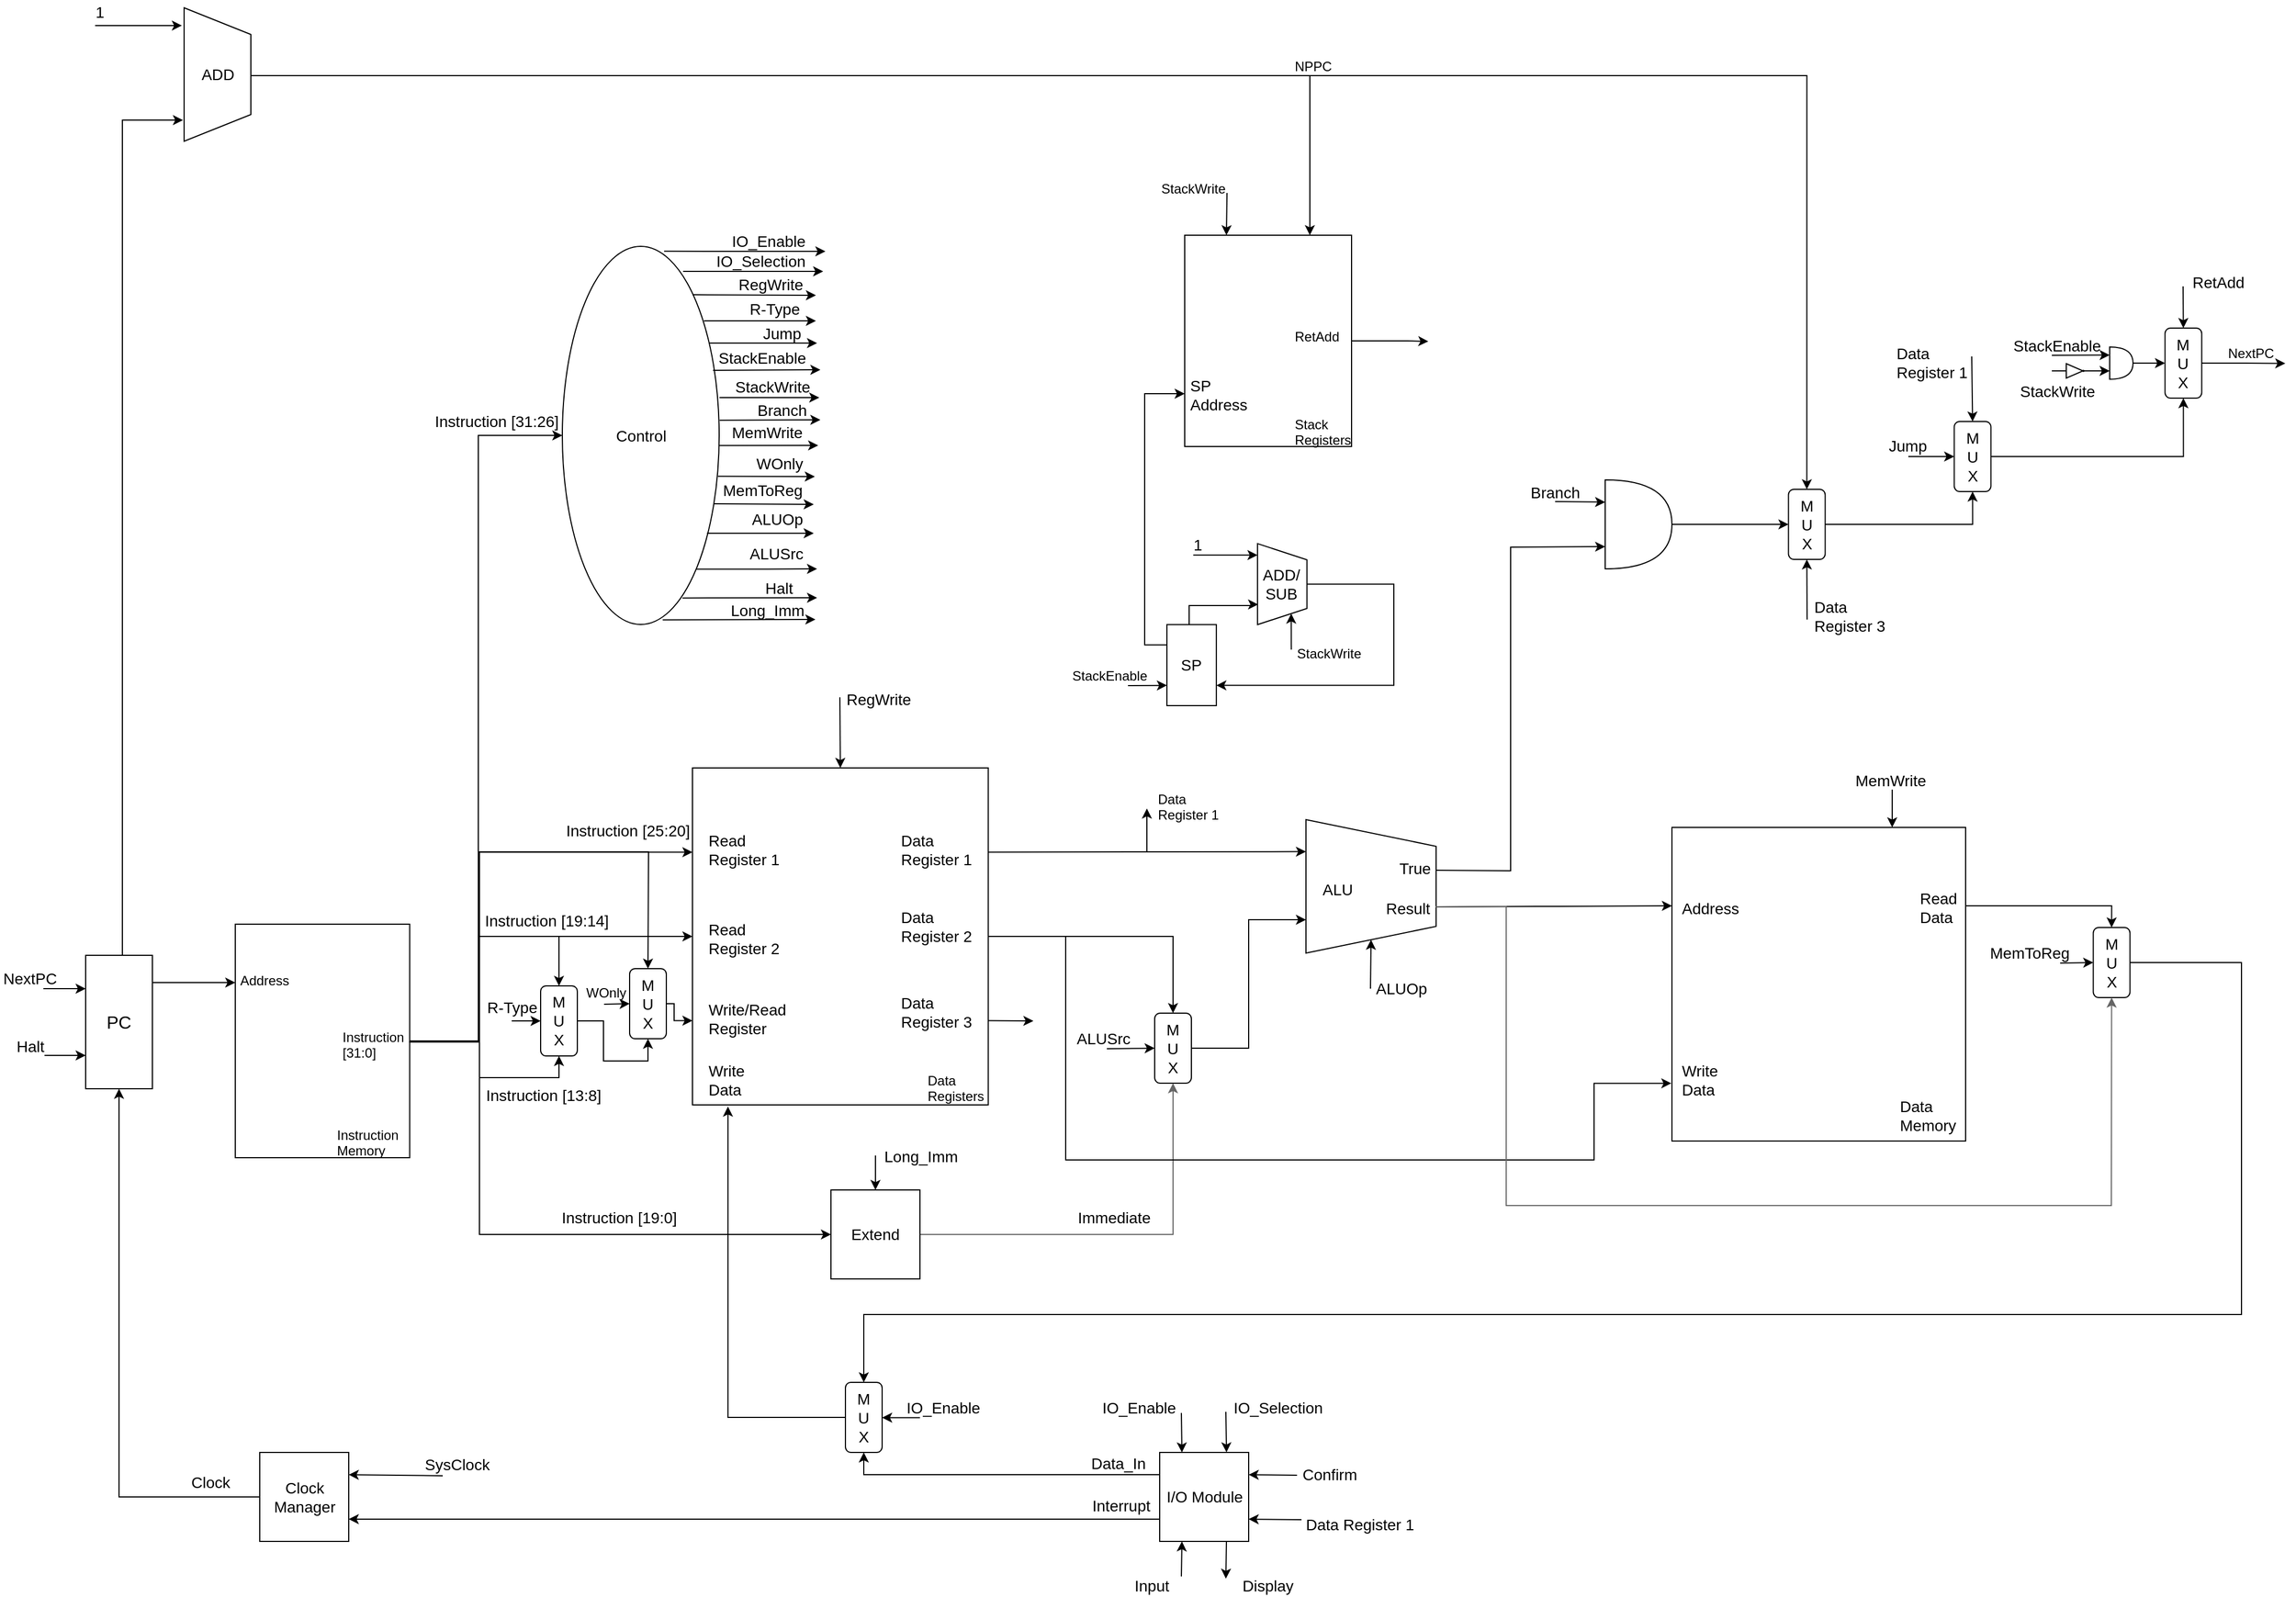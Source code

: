 <mxfile version="10.7.7" type="google"><diagram id="EPzWE05IoQ1vzABkVy4i" name="Page-1"><mxGraphModel dx="233" dy="529" grid="0" gridSize="1" guides="1" tooltips="1" connect="1" arrows="1" fold="1" page="0" pageScale="1" pageWidth="1169" pageHeight="827" math="0" shadow="0"><root><mxCell id="0"/><mxCell id="1" parent="0"/><mxCell id="x9V3tAh3b0tUaSAmSOj1-2" style="edgeStyle=orthogonalEdgeStyle;rounded=0;orthogonalLoop=1;jettySize=auto;html=1;exitX=0;exitY=0.5;exitDx=0;exitDy=0;entryX=0.842;entryY=1.017;entryDx=0;entryDy=0;entryPerimeter=0;" parent="1" source="ecqzHuaBOBeNbYAw2GlE-1" target="x9V3tAh3b0tUaSAmSOj1-1" edge="1"><mxGeometry relative="1" as="geometry"><Array as="points"><mxPoint x="271" y="505"/></Array></mxGeometry></mxCell><mxCell id="BAXF7goCNOMHlZLhknGT-136" style="edgeStyle=orthogonalEdgeStyle;rounded=0;orthogonalLoop=1;jettySize=auto;html=1;exitX=0.5;exitY=0;exitDx=0;exitDy=0;fontSize=14;entryX=0;entryY=0.5;entryDx=0;entryDy=0;" parent="1" source="x9V3tAh3b0tUaSAmSOj1-1" target="BAXF7goCNOMHlZLhknGT-133" edge="1"><mxGeometry relative="1" as="geometry"><mxPoint x="1989" y="-87" as="targetPoint"/><Array as="points"><mxPoint x="333" y="-286"/><mxPoint x="1785" y="-286"/></Array></mxGeometry></mxCell><mxCell id="Lc-wBOK6iJMkdM5nyeDw-9" value="" style="group" parent="1" vertex="1" connectable="0"><mxGeometry x="372.5" y="477" width="168" height="210" as="geometry"/></mxCell><mxCell id="Lc-wBOK6iJMkdM5nyeDw-6" value="" style="group" parent="Lc-wBOK6iJMkdM5nyeDw-9" vertex="1" connectable="0"><mxGeometry width="168.0" height="210" as="geometry"/></mxCell><mxCell id="Lc-wBOK6iJMkdM5nyeDw-3" value="" style="rounded=0;direction=south;spacing=2;whiteSpace=wrap;html=1;labelPosition=center;verticalLabelPosition=middle;align=center;verticalAlign=middle;" parent="Lc-wBOK6iJMkdM5nyeDw-6" vertex="1"><mxGeometry width="156.8" height="210" as="geometry"/></mxCell><mxCell id="Lc-wBOK6iJMkdM5nyeDw-4" value="Instruction&lt;br&gt;Memory&lt;br&gt;" style="text;html=1;resizable=0;points=[];autosize=1;align=left;verticalAlign=top;spacingTop=-4;" parent="Lc-wBOK6iJMkdM5nyeDw-6" vertex="1"><mxGeometry x="89.6" y="180" width="70" height="30" as="geometry"/></mxCell><mxCell id="Lc-wBOK6iJMkdM5nyeDw-8" value="Address&lt;br&gt;" style="text;html=1;resizable=0;points=[];autosize=1;align=left;verticalAlign=top;spacingTop=-4;" parent="Lc-wBOK6iJMkdM5nyeDw-6" vertex="1"><mxGeometry x="2" y="41" width="60" height="20" as="geometry"/></mxCell><mxCell id="Lc-wBOK6iJMkdM5nyeDw-18" value="Instruction&lt;br&gt;[31:0]&lt;br&gt;" style="text;html=1;resizable=0;points=[];autosize=1;align=left;verticalAlign=top;spacingTop=-4;" parent="Lc-wBOK6iJMkdM5nyeDw-6" vertex="1"><mxGeometry x="94.1" y="91.5" width="65" height="28" as="geometry"/></mxCell><mxCell id="Lc-wBOK6iJMkdM5nyeDw-19" style="edgeStyle=orthogonalEdgeStyle;rounded=0;orthogonalLoop=1;jettySize=auto;html=1;exitX=0.5;exitY=0;exitDx=0;exitDy=0;entryX=0.5;entryY=1;entryDx=0;entryDy=0;" parent="1" source="Lc-wBOK6iJMkdM5nyeDw-3" target="BAXF7goCNOMHlZLhknGT-27" edge="1"><mxGeometry relative="1" as="geometry"><mxPoint x="638" y="609" as="targetPoint"/><Array as="points"><mxPoint x="591" y="583"/><mxPoint x="591" y="37"/></Array></mxGeometry></mxCell><mxCell id="Lc-wBOK6iJMkdM5nyeDw-38" style="edgeStyle=orthogonalEdgeStyle;rounded=0;orthogonalLoop=1;jettySize=auto;html=1;exitX=0.5;exitY=0;exitDx=0;exitDy=0;entryX=0.75;entryY=0;entryDx=0;entryDy=0;" parent="1" source="x9V3tAh3b0tUaSAmSOj1-1" target="Lc-wBOK6iJMkdM5nyeDw-23" edge="1"><mxGeometry relative="1" as="geometry"><mxPoint x="1189" y="386" as="targetPoint"/><Array as="points"><mxPoint x="1339" y="-286"/></Array></mxGeometry></mxCell><mxCell id="BAXF7goCNOMHlZLhknGT-41" value="Instruction [25:20]&lt;br&gt;&lt;br&gt;" style="text;html=1;resizable=0;points=[];autosize=1;align=left;verticalAlign=top;spacingTop=-4;fontSize=14;" parent="1" vertex="1"><mxGeometry x="668" y="382" width="121" height="34" as="geometry"/></mxCell><mxCell id="BAXF7goCNOMHlZLhknGT-44" value="" style="group" parent="1" vertex="1" connectable="0"><mxGeometry x="783.5" y="336.5" width="279.928" height="303.158" as="geometry"/></mxCell><mxCell id="Lc-wBOK6iJMkdM5nyeDw-22" value="" style="rounded=0;whiteSpace=wrap;html=1;" parent="BAXF7goCNOMHlZLhknGT-44" vertex="1"><mxGeometry width="265.868" height="303" as="geometry"/></mxCell><mxCell id="Lc-wBOK6iJMkdM5nyeDw-30" value="Data&lt;br&gt;Registers&lt;br&gt;" style="text;html=1;resizable=0;points=[];autosize=1;align=left;verticalAlign=top;spacingTop=-4;" parent="BAXF7goCNOMHlZLhknGT-44" vertex="1"><mxGeometry x="209.928" y="271.158" width="70" height="30" as="geometry"/></mxCell><mxCell id="BAXF7goCNOMHlZLhknGT-53" value="Read&lt;br&gt;Register 1&lt;br&gt;" style="text;html=1;resizable=0;points=[];autosize=1;align=left;verticalAlign=top;spacingTop=-4;fontSize=14;" parent="BAXF7goCNOMHlZLhknGT-44" vertex="1"><mxGeometry x="12.5" y="54" width="74" height="34" as="geometry"/></mxCell><mxCell id="BAXF7goCNOMHlZLhknGT-54" value="Read&lt;br&gt;Register 2&lt;br&gt;" style="text;html=1;resizable=0;points=[];autosize=1;align=left;verticalAlign=top;spacingTop=-4;fontSize=14;" parent="BAXF7goCNOMHlZLhknGT-44" vertex="1"><mxGeometry x="12.5" y="134.5" width="74" height="34" as="geometry"/></mxCell><mxCell id="BAXF7goCNOMHlZLhknGT-55" value="Write/Read&lt;br&gt;Register&lt;br&gt;" style="text;html=1;resizable=0;points=[];autosize=1;align=left;verticalAlign=top;spacingTop=-4;fontSize=14;" parent="BAXF7goCNOMHlZLhknGT-44" vertex="1"><mxGeometry x="12.5" y="206.5" width="80" height="34" as="geometry"/></mxCell><mxCell id="BAXF7goCNOMHlZLhknGT-74" value="Data&lt;br&gt;Register 1&lt;br&gt;" style="text;html=1;resizable=0;points=[];autosize=1;align=left;verticalAlign=top;spacingTop=-4;fontSize=14;" parent="BAXF7goCNOMHlZLhknGT-44" vertex="1"><mxGeometry x="185" y="54" width="74" height="34" as="geometry"/></mxCell><mxCell id="BAXF7goCNOMHlZLhknGT-75" value="Data&lt;br&gt;Register 2&lt;br&gt;" style="text;html=1;resizable=0;points=[];autosize=1;align=left;verticalAlign=top;spacingTop=-4;fontSize=14;" parent="BAXF7goCNOMHlZLhknGT-44" vertex="1"><mxGeometry x="185" y="123.5" width="74" height="34" as="geometry"/></mxCell><mxCell id="BAXF7goCNOMHlZLhknGT-113" value="Write&lt;br&gt;Data&lt;br&gt;" style="text;html=1;resizable=0;points=[];autosize=1;align=left;verticalAlign=top;spacingTop=-4;fontSize=14;" parent="BAXF7goCNOMHlZLhknGT-44" vertex="1"><mxGeometry x="12.5" y="261.5" width="42" height="34" as="geometry"/></mxCell><mxCell id="BAXF7goCNOMHlZLhknGT-142" value="Data&lt;br&gt;Register 3&lt;br&gt;" style="text;html=1;resizable=0;points=[];autosize=1;align=left;verticalAlign=top;spacingTop=-4;fontSize=14;" parent="BAXF7goCNOMHlZLhknGT-44" vertex="1"><mxGeometry x="185" y="200.5" width="74" height="34" as="geometry"/></mxCell><mxCell id="BAXF7goCNOMHlZLhknGT-46" style="edgeStyle=orthogonalEdgeStyle;rounded=0;orthogonalLoop=1;jettySize=auto;html=1;exitX=0.5;exitY=0;exitDx=0;exitDy=0;entryX=0;entryY=0.5;entryDx=0;entryDy=0;fontSize=14;" parent="1" source="Lc-wBOK6iJMkdM5nyeDw-3" target="Lc-wBOK6iJMkdM5nyeDw-22" edge="1"><mxGeometry relative="1" as="geometry"><Array as="points"><mxPoint x="592" y="582"/><mxPoint x="592" y="488"/></Array></mxGeometry></mxCell><mxCell id="BAXF7goCNOMHlZLhknGT-47" style="edgeStyle=orthogonalEdgeStyle;rounded=0;orthogonalLoop=1;jettySize=auto;html=1;exitX=0.5;exitY=0;exitDx=0;exitDy=0;entryX=0;entryY=0.25;entryDx=0;entryDy=0;fontSize=14;" parent="1" source="Lc-wBOK6iJMkdM5nyeDw-3" target="Lc-wBOK6iJMkdM5nyeDw-22" edge="1"><mxGeometry relative="1" as="geometry"><Array as="points"><mxPoint x="592" y="582"/><mxPoint x="592" y="412"/></Array></mxGeometry></mxCell><mxCell id="BAXF7goCNOMHlZLhknGT-48" value="Instruction [19:14]&lt;br&gt;&lt;br&gt;" style="text;html=1;resizable=0;points=[];autosize=1;align=left;verticalAlign=top;spacingTop=-4;fontSize=14;" parent="1" vertex="1"><mxGeometry x="594.5" y="463" width="121" height="34" as="geometry"/></mxCell><mxCell id="BAXF7goCNOMHlZLhknGT-50" value="Instruction [13:8]&lt;br&gt;&lt;br&gt;" style="text;html=1;resizable=0;points=[];autosize=1;align=left;verticalAlign=top;spacingTop=-4;fontSize=14;" parent="1" vertex="1"><mxGeometry x="596" y="620" width="114" height="34" as="geometry"/></mxCell><mxCell id="BAXF7goCNOMHlZLhknGT-51" style="edgeStyle=orthogonalEdgeStyle;rounded=0;orthogonalLoop=1;jettySize=auto;html=1;exitX=0.5;exitY=0;exitDx=0;exitDy=0;fontSize=14;entryX=0;entryY=0.5;entryDx=0;entryDy=0;" parent="1" source="Lc-wBOK6iJMkdM5nyeDw-3" target="BAXF7goCNOMHlZLhknGT-76" edge="1"><mxGeometry relative="1" as="geometry"><mxPoint x="714" y="762" as="targetPoint"/><Array as="points"><mxPoint x="592" y="582"/><mxPoint x="592" y="756"/></Array></mxGeometry></mxCell><mxCell id="BAXF7goCNOMHlZLhknGT-52" value="Instruction [19:0]&lt;br&gt;&lt;br&gt;" style="text;html=1;resizable=0;points=[];autosize=1;align=left;verticalAlign=top;spacingTop=-4;fontSize=14;" parent="1" vertex="1"><mxGeometry x="663.5" y="729.5" width="114" height="34" as="geometry"/></mxCell><mxCell id="3f5gk8z53P4tZXsvso3B-18" style="edgeStyle=orthogonalEdgeStyle;rounded=0;orthogonalLoop=1;jettySize=auto;html=1;exitX=0.5;exitY=0;exitDx=0;exitDy=0;entryX=1;entryY=0.5;entryDx=0;entryDy=0;" parent="1" source="BAXF7goCNOMHlZLhknGT-57" target="3f5gk8z53P4tZXsvso3B-3" edge="1"><mxGeometry relative="1" as="geometry"/></mxCell><mxCell id="BAXF7goCNOMHlZLhknGT-57" value="M&lt;br&gt;U&lt;br&gt;X&lt;br&gt;" style="rounded=1;whiteSpace=wrap;html=1;fillColor=none;fontSize=14;direction=south;" parent="1" vertex="1"><mxGeometry x="647" y="532.5" width="33" height="63" as="geometry"/></mxCell><mxCell id="BAXF7goCNOMHlZLhknGT-59" style="edgeStyle=orthogonalEdgeStyle;rounded=0;orthogonalLoop=1;jettySize=auto;html=1;exitX=0.5;exitY=0;exitDx=0;exitDy=0;fontSize=14;entryX=0;entryY=0.5;entryDx=0;entryDy=0;" parent="1" source="Lc-wBOK6iJMkdM5nyeDw-3" target="BAXF7goCNOMHlZLhknGT-57" edge="1"><mxGeometry relative="1" as="geometry"><Array as="points"><mxPoint x="592" y="582"/><mxPoint x="592" y="488"/><mxPoint x="664" y="488"/></Array><mxPoint x="676" y="505" as="targetPoint"/></mxGeometry></mxCell><mxCell id="BAXF7goCNOMHlZLhknGT-60" style="edgeStyle=orthogonalEdgeStyle;rounded=0;orthogonalLoop=1;jettySize=auto;html=1;exitX=0.5;exitY=0;exitDx=0;exitDy=0;entryX=1;entryY=0.5;entryDx=0;entryDy=0;fontSize=14;" parent="1" source="Lc-wBOK6iJMkdM5nyeDw-3" target="BAXF7goCNOMHlZLhknGT-57" edge="1"><mxGeometry relative="1" as="geometry"><Array as="points"><mxPoint x="592" y="582"/><mxPoint x="592" y="615"/><mxPoint x="664" y="615"/></Array></mxGeometry></mxCell><mxCell id="BAXF7goCNOMHlZLhknGT-61" value="" style="endArrow=classic;html=1;fontSize=14;entryX=0.5;entryY=1;entryDx=0;entryDy=0;" parent="1" target="BAXF7goCNOMHlZLhknGT-57" edge="1"><mxGeometry width="50" height="50" relative="1" as="geometry"><mxPoint x="621" y="564" as="sourcePoint"/><mxPoint x="686" y="535" as="targetPoint"/></mxGeometry></mxCell><mxCell id="BAXF7goCNOMHlZLhknGT-64" value="" style="group" parent="1" vertex="1" connectable="0"><mxGeometry x="1104.766" y="-194" width="309.234" height="474.5" as="geometry"/></mxCell><mxCell id="BAXF7goCNOMHlZLhknGT-1" value="" style="endArrow=classic;html=1;entryX=0.25;entryY=0;entryDx=0;entryDy=0;" parent="BAXF7goCNOMHlZLhknGT-64" target="Lc-wBOK6iJMkdM5nyeDw-23" edge="1"><mxGeometry width="50" height="50" relative="1" as="geometry"><mxPoint x="159.234" y="13.5" as="sourcePoint"/><mxPoint x="146.234" y="13.5" as="targetPoint"/></mxGeometry></mxCell><mxCell id="Lc-wBOK6iJMkdM5nyeDw-23" value="" style="rounded=0;whiteSpace=wrap;html=1;" parent="BAXF7goCNOMHlZLhknGT-64" vertex="1"><mxGeometry x="121.234" y="51.5" width="150" height="190" as="geometry"/></mxCell><mxCell id="Lc-wBOK6iJMkdM5nyeDw-31" value="Stack&lt;br&gt;Registers&lt;br&gt;" style="text;html=1;resizable=0;points=[];autosize=1;align=left;verticalAlign=top;spacingTop=-4;" parent="BAXF7goCNOMHlZLhknGT-64" vertex="1"><mxGeometry x="218.234" y="211.5" width="70" height="30" as="geometry"/></mxCell><mxCell id="Lc-wBOK6iJMkdM5nyeDw-37" style="edgeStyle=orthogonalEdgeStyle;rounded=0;orthogonalLoop=1;jettySize=auto;html=1;exitX=0.25;exitY=1;exitDx=0;exitDy=0;entryX=0;entryY=0.75;entryDx=0;entryDy=0;" parent="BAXF7goCNOMHlZLhknGT-64" source="Lc-wBOK6iJMkdM5nyeDw-2" target="Lc-wBOK6iJMkdM5nyeDw-23" edge="1"><mxGeometry relative="1" as="geometry"/></mxCell><mxCell id="Lc-wBOK6iJMkdM5nyeDw-41" value="StackWrite&lt;br&gt;" style="text;html=1;resizable=0;points=[];autosize=1;align=left;verticalAlign=top;spacingTop=-4;" parent="BAXF7goCNOMHlZLhknGT-64" vertex="1"><mxGeometry x="98.234" width="68" height="14" as="geometry"/></mxCell><mxCell id="BAXF7goCNOMHlZLhknGT-3" value="" style="group" parent="BAXF7goCNOMHlZLhknGT-64" vertex="1" connectable="0"><mxGeometry y="318.781" width="309.234" height="155.719" as="geometry"/></mxCell><mxCell id="Lc-wBOK6iJMkdM5nyeDw-13" value="&lt;div style=&quot;font-size: 14px;&quot;&gt;1&lt;/div&gt;" style="text;html=1;resizable=0;points=[];autosize=1;align=left;verticalAlign=top;spacingTop=-4;fontSize=14;" parent="BAXF7goCNOMHlZLhknGT-3" vertex="1"><mxGeometry x="127.447" width="20" height="20" as="geometry"/></mxCell><mxCell id="Lc-wBOK6iJMkdM5nyeDw-36" style="edgeStyle=orthogonalEdgeStyle;rounded=0;orthogonalLoop=1;jettySize=auto;html=1;exitX=0;exitY=0.5;exitDx=0;exitDy=0;entryX=0.75;entryY=1;entryDx=0;entryDy=0;" parent="BAXF7goCNOMHlZLhknGT-3" edge="1"><mxGeometry relative="1" as="geometry"><mxPoint x="125.234" y="83.219" as="sourcePoint"/><mxPoint x="187.234" y="64.719" as="targetPoint"/><Array as="points"><mxPoint x="125.234" y="65.719"/><mxPoint x="184.234" y="65.719"/><mxPoint x="184.234" y="64.719"/></Array></mxGeometry></mxCell><mxCell id="Lc-wBOK6iJMkdM5nyeDw-2" value="&lt;font style=&quot;font-size: 14px&quot;&gt;SP&lt;br&gt;&lt;/font&gt;" style="rounded=0;whiteSpace=wrap;html=1;direction=south;" parent="BAXF7goCNOMHlZLhknGT-3" vertex="1"><mxGeometry x="105.234" y="82.877" width="44.426" height="72.842" as="geometry"/></mxCell><mxCell id="Lc-wBOK6iJMkdM5nyeDw-27" value="" style="edgeStyle=orthogonalEdgeStyle;rounded=0;orthogonalLoop=1;jettySize=auto;html=1;entryX=0.75;entryY=0;entryDx=0;entryDy=0;" parent="BAXF7goCNOMHlZLhknGT-3" source="Lc-wBOK6iJMkdM5nyeDw-10" target="Lc-wBOK6iJMkdM5nyeDw-2" edge="1"><mxGeometry relative="1" as="geometry"><mxPoint x="311.106" y="46.456" as="targetPoint"/><Array as="points"><mxPoint x="309.234" y="46.719"/><mxPoint x="309.234" y="137.719"/></Array></mxGeometry></mxCell><mxCell id="Lc-wBOK6iJMkdM5nyeDw-10" value="ADD/&lt;br&gt;SUB" style="shape=trapezoid;perimeter=trapezoidPerimeter;whiteSpace=wrap;html=1;direction=south;fontSize=14;" parent="BAXF7goCNOMHlZLhknGT-3" vertex="1"><mxGeometry x="186.681" y="10.035" width="44.426" height="72.842" as="geometry"/></mxCell><mxCell id="Lc-wBOK6iJMkdM5nyeDw-12" value="" style="endArrow=classic;html=1;entryX=0.133;entryY=1.033;entryDx=0;entryDy=0;entryPerimeter=0;" parent="BAXF7goCNOMHlZLhknGT-3" edge="1"><mxGeometry width="50" height="50" relative="1" as="geometry"><mxPoint x="128.928" y="20.354" as="sourcePoint"/><mxPoint x="186.681" y="20.354" as="targetPoint"/></mxGeometry></mxCell><mxCell id="Lc-wBOK6iJMkdM5nyeDw-14" value="" style="endArrow=classic;html=1;entryX=0.75;entryY=1;entryDx=0;entryDy=0;" parent="BAXF7goCNOMHlZLhknGT-3" target="Lc-wBOK6iJMkdM5nyeDw-2" edge="1"><mxGeometry width="50" height="50" relative="1" as="geometry"><mxPoint x="70.234" y="137.719" as="sourcePoint"/><mxPoint x="238.511" y="-52.488" as="targetPoint"/></mxGeometry></mxCell><mxCell id="Lc-wBOK6iJMkdM5nyeDw-15" value="StackEnable" style="text;html=1;resizable=0;points=[];autosize=1;align=left;verticalAlign=top;spacingTop=-4;" parent="BAXF7goCNOMHlZLhknGT-3" vertex="1"><mxGeometry x="18" y="119.219" width="80" height="20" as="geometry"/></mxCell><mxCell id="Lc-wBOK6iJMkdM5nyeDw-16" value="" style="endArrow=classic;html=1;entryX=1;entryY=0.25;entryDx=0;entryDy=0;" parent="BAXF7goCNOMHlZLhknGT-3" target="Lc-wBOK6iJMkdM5nyeDw-10" edge="1"><mxGeometry width="50" height="50" relative="1" as="geometry"><mxPoint x="217.038" y="105.337" as="sourcePoint"/><mxPoint x="238.511" y="93.196" as="targetPoint"/></mxGeometry></mxCell><mxCell id="Lc-wBOK6iJMkdM5nyeDw-17" value="StackWrite" style="text;html=1;resizable=0;points=[];autosize=1;align=left;verticalAlign=top;spacingTop=-4;" parent="BAXF7goCNOMHlZLhknGT-3" vertex="1"><mxGeometry x="220" y="99.267" width="68" height="14" as="geometry"/></mxCell><mxCell id="BAXF7goCNOMHlZLhknGT-24" value="RetAdd&lt;br&gt;&lt;br&gt;" style="text;html=1;resizable=0;points=[];autosize=1;align=left;verticalAlign=top;spacingTop=-4;" parent="BAXF7goCNOMHlZLhknGT-64" vertex="1"><mxGeometry x="218.234" y="132.5" width="50" height="28" as="geometry"/></mxCell><mxCell id="BAXF7goCNOMHlZLhknGT-172" value="SP&lt;br&gt;Address" style="text;html=1;resizable=0;points=[];autosize=1;align=left;verticalAlign=top;spacingTop=-4;fontSize=14;" parent="BAXF7goCNOMHlZLhknGT-64" vertex="1"><mxGeometry x="123.734" y="175.5" width="61" height="34" as="geometry"/></mxCell><mxCell id="BAXF7goCNOMHlZLhknGT-65" value="" style="shape=trapezoid;perimeter=trapezoidPerimeter;whiteSpace=wrap;html=1;direction=south;fontSize=14;" parent="1" vertex="1"><mxGeometry x="1335" y="383" width="117" height="120" as="geometry"/></mxCell><mxCell id="BAXF7goCNOMHlZLhknGT-68" value="R-Type" style="text;html=1;resizable=0;points=[];autosize=1;align=left;verticalAlign=top;spacingTop=-4;fontSize=14;" parent="1" vertex="1"><mxGeometry x="597" y="541" width="55" height="17" as="geometry"/></mxCell><mxCell id="BAXF7goCNOMHlZLhknGT-70" value="NPPC&lt;br&gt;" style="text;html=1;resizable=0;points=[];autosize=1;align=left;verticalAlign=top;spacingTop=-4;" parent="1" vertex="1"><mxGeometry x="1322.5" y="-304.5" width="43" height="14" as="geometry"/></mxCell><mxCell id="BAXF7goCNOMHlZLhknGT-72" style="edgeStyle=orthogonalEdgeStyle;rounded=0;orthogonalLoop=1;jettySize=auto;html=1;exitX=1;exitY=0.5;exitDx=0;exitDy=0;fontSize=14;" parent="1" source="Lc-wBOK6iJMkdM5nyeDw-23" edge="1"><mxGeometry relative="1" as="geometry"><mxPoint x="1445" y="-47" as="targetPoint"/><Array as="points"><mxPoint x="1426" y="-47"/></Array></mxGeometry></mxCell><mxCell id="BAXF7goCNOMHlZLhknGT-84" style="edgeStyle=orthogonalEdgeStyle;rounded=0;orthogonalLoop=1;jettySize=auto;html=1;exitX=0.5;exitY=0;exitDx=0;exitDy=0;entryX=0.75;entryY=1;entryDx=0;entryDy=0;fontSize=14;" parent="1" source="BAXF7goCNOMHlZLhknGT-73" target="BAXF7goCNOMHlZLhknGT-65" edge="1"><mxGeometry relative="1" as="geometry"/></mxCell><mxCell id="BAXF7goCNOMHlZLhknGT-73" value="M&lt;br&gt;U&lt;br&gt;X&lt;br&gt;" style="rounded=1;whiteSpace=wrap;html=1;fillColor=none;fontSize=14;direction=south;" parent="1" vertex="1"><mxGeometry x="1199" y="557" width="33" height="63" as="geometry"/></mxCell><mxCell id="BAXF7goCNOMHlZLhknGT-77" style="edgeStyle=orthogonalEdgeStyle;rounded=0;orthogonalLoop=1;jettySize=auto;html=1;exitX=1;exitY=0.5;exitDx=0;exitDy=0;entryX=1;entryY=0.5;entryDx=0;entryDy=0;fontSize=14;fillColor=#f5f5f5;strokeColor=#666666;" parent="1" source="BAXF7goCNOMHlZLhknGT-76" target="BAXF7goCNOMHlZLhknGT-73" edge="1"><mxGeometry relative="1" as="geometry"/></mxCell><mxCell id="BAXF7goCNOMHlZLhknGT-76" value="Extend" style="whiteSpace=wrap;html=1;aspect=fixed;fillColor=none;fontSize=14;" parent="1" vertex="1"><mxGeometry x="908" y="716" width="80" height="80" as="geometry"/></mxCell><mxCell id="BAXF7goCNOMHlZLhknGT-82" value="Immediate&lt;br&gt;" style="text;html=1;resizable=0;points=[];autosize=1;align=left;verticalAlign=top;spacingTop=-4;fontSize=14;" parent="1" vertex="1"><mxGeometry x="1128" y="729.5" width="75" height="17" as="geometry"/></mxCell><mxCell id="BAXF7goCNOMHlZLhknGT-83" style="edgeStyle=orthogonalEdgeStyle;rounded=0;orthogonalLoop=1;jettySize=auto;html=1;exitX=1;exitY=0.5;exitDx=0;exitDy=0;entryX=0;entryY=0.5;entryDx=0;entryDy=0;fontSize=14;" parent="1" source="Lc-wBOK6iJMkdM5nyeDw-22" target="BAXF7goCNOMHlZLhknGT-73" edge="1"><mxGeometry relative="1" as="geometry"/></mxCell><mxCell id="BAXF7goCNOMHlZLhknGT-85" value="" style="endArrow=classic;html=1;fontSize=14;entryX=0.5;entryY=1;entryDx=0;entryDy=0;" parent="1" target="BAXF7goCNOMHlZLhknGT-73" edge="1"><mxGeometry width="50" height="50" relative="1" as="geometry"><mxPoint x="1156" y="589" as="sourcePoint"/><mxPoint x="1181" y="571" as="targetPoint"/></mxGeometry></mxCell><mxCell id="BAXF7goCNOMHlZLhknGT-86" value="ALUSrc" style="text;html=1;resizable=0;points=[];autosize=1;align=left;verticalAlign=top;spacingTop=-4;fontSize=14;" parent="1" vertex="1"><mxGeometry x="1127" y="568.5" width="58" height="17" as="geometry"/></mxCell><mxCell id="BAXF7goCNOMHlZLhknGT-90" value="" style="endArrow=classic;html=1;fontSize=14;entryX=1;entryY=0.5;entryDx=0;entryDy=0;" parent="1" target="BAXF7goCNOMHlZLhknGT-65" edge="1"><mxGeometry width="50" height="50" relative="1" as="geometry"><mxPoint x="1393" y="535" as="sourcePoint"/><mxPoint x="1391" y="555" as="targetPoint"/></mxGeometry></mxCell><mxCell id="BAXF7goCNOMHlZLhknGT-91" value="ALUOp&lt;br&gt;" style="text;html=1;resizable=0;points=[];autosize=1;align=left;verticalAlign=top;spacingTop=-4;fontSize=14;" parent="1" vertex="1"><mxGeometry x="1396" y="524" width="56" height="17" as="geometry"/></mxCell><mxCell id="BAXF7goCNOMHlZLhknGT-92" value="ALU" style="text;html=1;resizable=0;points=[];autosize=1;align=left;verticalAlign=top;spacingTop=-4;fontSize=14;" parent="1" vertex="1"><mxGeometry x="1348" y="434.5" width="37" height="17" as="geometry"/></mxCell><mxCell id="BAXF7goCNOMHlZLhknGT-93" value="True" style="text;html=1;resizable=0;points=[];autosize=1;align=left;verticalAlign=top;spacingTop=-4;fontSize=14;" parent="1" vertex="1"><mxGeometry x="1417" y="416" width="38" height="17" as="geometry"/></mxCell><mxCell id="BAXF7goCNOMHlZLhknGT-94" value="Result" style="text;html=1;resizable=0;points=[];autosize=1;align=left;verticalAlign=top;spacingTop=-4;fontSize=14;" parent="1" vertex="1"><mxGeometry x="1405" y="451.5" width="50" height="17" as="geometry"/></mxCell><mxCell id="BAXF7goCNOMHlZLhknGT-97" value="" style="group" parent="1" vertex="1" connectable="0"><mxGeometry x="1664" y="383" width="264" height="282" as="geometry"/></mxCell><mxCell id="BAXF7goCNOMHlZLhknGT-95" value="" style="rounded=0;whiteSpace=wrap;html=1;fillColor=none;fontSize=14;direction=south;" parent="BAXF7goCNOMHlZLhknGT-97" vertex="1"><mxGeometry y="7" width="264" height="282" as="geometry"/></mxCell><mxCell id="BAXF7goCNOMHlZLhknGT-96" value="Data&lt;br&gt;Memory&lt;br&gt;" style="text;html=1;resizable=0;points=[];autosize=1;align=left;verticalAlign=top;spacingTop=-4;fontSize=14;" parent="BAXF7goCNOMHlZLhknGT-97" vertex="1"><mxGeometry x="203" y="247" width="61" height="34" as="geometry"/></mxCell><mxCell id="BAXF7goCNOMHlZLhknGT-100" value="Address" style="text;html=1;resizable=0;points=[];autosize=1;align=left;verticalAlign=top;spacingTop=-4;fontSize=14;" parent="BAXF7goCNOMHlZLhknGT-97" vertex="1"><mxGeometry x="6.5" y="68.5" width="61" height="17" as="geometry"/></mxCell><mxCell id="BAXF7goCNOMHlZLhknGT-101" value="Write&lt;br&gt;Data&lt;br&gt;" style="text;html=1;resizable=0;points=[];autosize=1;align=left;verticalAlign=top;spacingTop=-4;fontSize=14;" parent="BAXF7goCNOMHlZLhknGT-97" vertex="1"><mxGeometry x="6.5" y="215" width="42" height="34" as="geometry"/></mxCell><mxCell id="BAXF7goCNOMHlZLhknGT-105" value="Read&lt;br&gt;Data&lt;br&gt;" style="text;html=1;resizable=0;points=[];autosize=1;align=left;verticalAlign=top;spacingTop=-4;fontSize=14;" parent="BAXF7goCNOMHlZLhknGT-97" vertex="1"><mxGeometry x="221" y="60" width="43" height="34" as="geometry"/></mxCell><mxCell id="BAXF7goCNOMHlZLhknGT-98" value="" style="endArrow=classic;html=1;fontSize=14;exitX=0.654;exitY=0.001;exitDx=0;exitDy=0;exitPerimeter=0;entryX=0.25;entryY=1;entryDx=0;entryDy=0;" parent="1" source="BAXF7goCNOMHlZLhknGT-65" target="BAXF7goCNOMHlZLhknGT-95" edge="1"><mxGeometry width="50" height="50" relative="1" as="geometry"><mxPoint x="1451" y="462" as="sourcePoint"/><mxPoint x="1561" y="462" as="targetPoint"/><Array as="points"><mxPoint x="1553" y="461"/></Array></mxGeometry></mxCell><mxCell id="BAXF7goCNOMHlZLhknGT-99" value="" style="endArrow=classic;html=1;fontSize=14;exitX=0.379;exitY=0.002;exitDx=0;exitDy=0;exitPerimeter=0;rounded=0;entryX=0;entryY=0.75;entryDx=0;entryDy=0;entryPerimeter=0;" parent="1" source="BAXF7goCNOMHlZLhknGT-65" target="BAXF7goCNOMHlZLhknGT-125" edge="1"><mxGeometry width="50" height="50" relative="1" as="geometry"><mxPoint x="1476" y="414" as="sourcePoint"/><mxPoint x="1519" y="236" as="targetPoint"/><Array as="points"><mxPoint x="1519" y="429"/><mxPoint x="1519" y="138"/></Array></mxGeometry></mxCell><mxCell id="BAXF7goCNOMHlZLhknGT-102" style="edgeStyle=orthogonalEdgeStyle;rounded=0;orthogonalLoop=1;jettySize=auto;html=1;exitX=1;exitY=0.5;exitDx=0;exitDy=0;fontSize=14;entryX=0.816;entryY=1.002;entryDx=0;entryDy=0;entryPerimeter=0;" parent="1" source="Lc-wBOK6iJMkdM5nyeDw-22" target="BAXF7goCNOMHlZLhknGT-95" edge="1"><mxGeometry relative="1" as="geometry"><Array as="points"><mxPoint x="1119" y="488"/><mxPoint x="1119" y="689"/><mxPoint x="1594" y="689"/><mxPoint x="1594" y="620"/></Array><mxPoint x="1634" y="619" as="targetPoint"/></mxGeometry></mxCell><mxCell id="BAXF7goCNOMHlZLhknGT-103" style="edgeStyle=orthogonalEdgeStyle;rounded=0;orthogonalLoop=1;jettySize=auto;html=1;exitX=1;exitY=0.25;exitDx=0;exitDy=0;fontSize=14;entryX=0.24;entryY=1;entryDx=0;entryDy=0;entryPerimeter=0;" parent="1" source="Lc-wBOK6iJMkdM5nyeDw-22" target="BAXF7goCNOMHlZLhknGT-65" edge="1"><mxGeometry relative="1" as="geometry"><mxPoint x="1324.714" y="411.857" as="targetPoint"/><Array as="points"><mxPoint x="1050" y="412"/></Array></mxGeometry></mxCell><mxCell id="BAXF7goCNOMHlZLhknGT-104" style="edgeStyle=orthogonalEdgeStyle;rounded=0;orthogonalLoop=1;jettySize=auto;html=1;exitX=0.25;exitY=0;exitDx=0;exitDy=0;fontSize=14;entryX=0;entryY=0.5;entryDx=0;entryDy=0;" parent="1" source="BAXF7goCNOMHlZLhknGT-95" target="BAXF7goCNOMHlZLhknGT-106" edge="1"><mxGeometry relative="1" as="geometry"><mxPoint x="1990.429" y="460.429" as="targetPoint"/><Array as="points"><mxPoint x="2059" y="461"/></Array></mxGeometry></mxCell><mxCell id="vCWtYcQFrKZ_3l6mstsW-33" value="" style="edgeStyle=orthogonalEdgeStyle;rounded=0;orthogonalLoop=1;jettySize=auto;html=1;fontSize=14;entryX=0;entryY=0.5;entryDx=0;entryDy=0;" parent="1" source="BAXF7goCNOMHlZLhknGT-106" target="vCWtYcQFrKZ_3l6mstsW-31" edge="1"><mxGeometry relative="1" as="geometry"><mxPoint x="1353" y="810" as="targetPoint"/><Array as="points"><mxPoint x="2176" y="512"/><mxPoint x="2176" y="828"/><mxPoint x="938" y="828"/></Array></mxGeometry></mxCell><mxCell id="BAXF7goCNOMHlZLhknGT-106" value="M&lt;br&gt;U&lt;br&gt;X&lt;br&gt;" style="rounded=1;whiteSpace=wrap;html=1;fillColor=none;fontSize=14;direction=south;" parent="1" vertex="1"><mxGeometry x="2042.759" y="480" width="33" height="63" as="geometry"/></mxCell><mxCell id="BAXF7goCNOMHlZLhknGT-109" value="" style="endArrow=classic;html=1;fontSize=14;entryX=0.5;entryY=1;entryDx=0;entryDy=0;" parent="1" target="BAXF7goCNOMHlZLhknGT-106" edge="1"><mxGeometry width="50" height="50" relative="1" as="geometry"><mxPoint x="2013" y="512" as="sourcePoint"/><mxPoint x="2012" y="488" as="targetPoint"/></mxGeometry></mxCell><mxCell id="BAXF7goCNOMHlZLhknGT-110" value="MemToReg" style="text;html=1;resizable=0;points=[];autosize=1;align=left;verticalAlign=top;spacingTop=-4;fontSize=14;" parent="1" vertex="1"><mxGeometry x="1948" y="491.5" width="82" height="17" as="geometry"/></mxCell><mxCell id="BAXF7goCNOMHlZLhknGT-111" value="" style="endArrow=classic;html=1;fontSize=14;exitX=0.653;exitY=0.003;exitDx=0;exitDy=0;exitPerimeter=0;rounded=0;entryX=1;entryY=0.5;entryDx=0;entryDy=0;fillColor=#f5f5f5;strokeColor=#666666;" parent="1" source="BAXF7goCNOMHlZLhknGT-65" target="BAXF7goCNOMHlZLhknGT-106" edge="1"><mxGeometry width="50" height="50" relative="1" as="geometry"><mxPoint x="1515" y="526" as="sourcePoint"/><mxPoint x="1515" y="616" as="targetPoint"/><Array as="points"><mxPoint x="1515" y="461"/><mxPoint x="1515" y="730"/><mxPoint x="2059" y="730"/></Array></mxGeometry></mxCell><mxCell id="BAXF7goCNOMHlZLhknGT-120" value="" style="endArrow=classic;html=1;fontSize=14;entryX=0;entryY=0.25;entryDx=0;entryDy=0;" parent="1" target="BAXF7goCNOMHlZLhknGT-95" edge="1"><mxGeometry width="50" height="50" relative="1" as="geometry"><mxPoint x="1862" y="356" as="sourcePoint"/><mxPoint x="1919" y="325" as="targetPoint"/></mxGeometry></mxCell><mxCell id="BAXF7goCNOMHlZLhknGT-122" value="MemWrite" style="text;html=1;resizable=0;points=[];autosize=1;align=left;verticalAlign=top;spacingTop=-4;fontSize=14;" parent="1" vertex="1"><mxGeometry x="1826.5" y="336.5" width="74" height="17" as="geometry"/></mxCell><mxCell id="9nXEwCrcimpEtVb7lt47-16" style="edgeStyle=orthogonalEdgeStyle;rounded=0;orthogonalLoop=1;jettySize=auto;html=1;exitX=1;exitY=0.5;exitDx=0;exitDy=0;exitPerimeter=0;entryX=0.5;entryY=1;entryDx=0;entryDy=0;" parent="1" source="BAXF7goCNOMHlZLhknGT-125" target="BAXF7goCNOMHlZLhknGT-133" edge="1"><mxGeometry relative="1" as="geometry"/></mxCell><mxCell id="BAXF7goCNOMHlZLhknGT-152" value="" style="endArrow=classic;html=1;fontSize=14;exitX=1;exitY=0.75;exitDx=0;exitDy=0;" parent="1" source="Lc-wBOK6iJMkdM5nyeDw-22" edge="1"><mxGeometry width="50" height="50" relative="1" as="geometry"><mxPoint x="1085" y="599" as="sourcePoint"/><mxPoint x="1090" y="564" as="targetPoint"/></mxGeometry></mxCell><mxCell id="BAXF7goCNOMHlZLhknGT-165" value="" style="endArrow=classic;html=1;fontSize=14;entryX=0.5;entryY=0;entryDx=0;entryDy=0;" parent="1" target="Lc-wBOK6iJMkdM5nyeDw-22" edge="1"><mxGeometry width="50" height="50" relative="1" as="geometry"><mxPoint x="916" y="273" as="sourcePoint"/><mxPoint x="958" y="205" as="targetPoint"/></mxGeometry></mxCell><mxCell id="BAXF7goCNOMHlZLhknGT-168" value="RegWrite" style="text;html=1;resizable=0;points=[];autosize=1;align=left;verticalAlign=top;spacingTop=-4;fontSize=14;" parent="1" vertex="1"><mxGeometry x="920" y="264" width="68" height="17" as="geometry"/></mxCell><mxCell id="BAXF7goCNOMHlZLhknGT-173" value="" style="endArrow=classic;html=1;fontSize=14;" parent="1" edge="1"><mxGeometry width="50" height="50" relative="1" as="geometry"><mxPoint x="1192" y="412" as="sourcePoint"/><mxPoint x="1192" y="373" as="targetPoint"/></mxGeometry></mxCell><mxCell id="9nXEwCrcimpEtVb7lt47-6" value="Data&lt;br&gt;Register 1&lt;br&gt;" style="text;html=1;resizable=0;points=[];autosize=1;align=left;verticalAlign=top;spacingTop=-4;" parent="1" vertex="1"><mxGeometry x="1199.5" y="355" width="65" height="28" as="geometry"/></mxCell><mxCell id="9nXEwCrcimpEtVb7lt47-9" value="" style="group" parent="1" vertex="1" connectable="0"><mxGeometry x="565" y="-132.5" width="375.5" height="340" as="geometry"/></mxCell><mxCell id="BAXF7goCNOMHlZLhknGT-62" style="edgeStyle=orthogonalEdgeStyle;rounded=0;orthogonalLoop=1;jettySize=auto;html=1;exitX=1;exitY=0;exitDx=0;exitDy=0;fontSize=14;" parent="9nXEwCrcimpEtVb7lt47-9" source="BAXF7goCNOMHlZLhknGT-27" edge="1"><mxGeometry relative="1" as="geometry"><mxPoint x="330.5" y="290" as="targetPoint"/><Array as="points"><mxPoint x="286.5" y="290"/></Array></mxGeometry></mxCell><mxCell id="BAXF7goCNOMHlZLhknGT-66" style="edgeStyle=orthogonalEdgeStyle;rounded=0;orthogonalLoop=1;jettySize=auto;html=1;fontSize=14;exitX=0.197;exitY=0.097;exitDx=0;exitDy=0;exitPerimeter=0;" parent="9nXEwCrcimpEtVb7lt47-9" source="BAXF7goCNOMHlZLhknGT-27" edge="1"><mxGeometry relative="1" as="geometry"><mxPoint x="329.5" y="67" as="targetPoint"/><mxPoint x="252.5" y="67" as="sourcePoint"/><Array as="points"><mxPoint x="305" y="67"/><mxPoint x="305" y="67"/></Array></mxGeometry></mxCell><mxCell id="BAXF7goCNOMHlZLhknGT-27" value="Control" style="ellipse;whiteSpace=wrap;html=1;fillColor=none;direction=south;fontSize=14;" parent="9nXEwCrcimpEtVb7lt47-9" vertex="1"><mxGeometry x="101.5" width="141" height="340" as="geometry"/></mxCell><mxCell id="BAXF7goCNOMHlZLhknGT-28" value="Instruction [31:26]&lt;br&gt;&lt;br&gt;" style="text;html=1;resizable=0;points=[];autosize=1;align=left;verticalAlign=top;spacingTop=-4;fontSize=14;" parent="9nXEwCrcimpEtVb7lt47-9" vertex="1"><mxGeometry x="-15" y="146" width="121" height="34" as="geometry"/></mxCell><mxCell id="BAXF7goCNOMHlZLhknGT-63" value="ALUSrc" style="text;html=1;resizable=0;points=[];autosize=1;align=left;verticalAlign=top;spacingTop=-4;fontSize=14;" parent="9nXEwCrcimpEtVb7lt47-9" vertex="1"><mxGeometry x="267.5" y="265.5" width="58" height="17" as="geometry"/></mxCell><mxCell id="BAXF7goCNOMHlZLhknGT-67" value="R-Type" style="text;html=1;resizable=0;points=[];autosize=1;align=left;verticalAlign=top;spacingTop=-4;fontSize=14;" parent="9nXEwCrcimpEtVb7lt47-9" vertex="1"><mxGeometry x="267.5" y="45.5" width="55" height="17" as="geometry"/></mxCell><mxCell id="BAXF7goCNOMHlZLhknGT-87" value="" style="endArrow=classic;html=1;fontSize=14;exitX=0.759;exitY=0.078;exitDx=0;exitDy=0;exitPerimeter=0;" parent="9nXEwCrcimpEtVb7lt47-9" source="BAXF7goCNOMHlZLhknGT-27" edge="1"><mxGeometry width="50" height="50" relative="1" as="geometry"><mxPoint x="277.5" y="258" as="sourcePoint"/><mxPoint x="327.5" y="258" as="targetPoint"/></mxGeometry></mxCell><mxCell id="BAXF7goCNOMHlZLhknGT-88" value="ALUOp" style="text;html=1;resizable=0;points=[];autosize=1;align=left;verticalAlign=top;spacingTop=-4;fontSize=14;" parent="9nXEwCrcimpEtVb7lt47-9" vertex="1"><mxGeometry x="269.5" y="234.5" width="56" height="17" as="geometry"/></mxCell><mxCell id="BAXF7goCNOMHlZLhknGT-107" value="" style="endArrow=classic;html=1;fontSize=14;exitX=0.681;exitY=0.035;exitDx=0;exitDy=0;exitPerimeter=0;" parent="9nXEwCrcimpEtVb7lt47-9" source="BAXF7goCNOMHlZLhknGT-27" edge="1"><mxGeometry width="50" height="50" relative="1" as="geometry"><mxPoint x="290.5" y="214" as="sourcePoint"/><mxPoint x="327.5" y="232" as="targetPoint"/></mxGeometry></mxCell><mxCell id="BAXF7goCNOMHlZLhknGT-108" value="MemToReg" style="text;html=1;resizable=0;points=[];autosize=1;align=left;verticalAlign=top;spacingTop=-4;fontSize=14;" parent="9nXEwCrcimpEtVb7lt47-9" vertex="1"><mxGeometry x="243.5" y="208.5" width="82" height="17" as="geometry"/></mxCell><mxCell id="BAXF7goCNOMHlZLhknGT-114" value="" style="endArrow=classic;html=1;fontSize=14;exitX=0.608;exitY=0.008;exitDx=0;exitDy=0;exitPerimeter=0;" parent="9nXEwCrcimpEtVb7lt47-9" source="BAXF7goCNOMHlZLhknGT-27" edge="1"><mxGeometry width="50" height="50" relative="1" as="geometry"><mxPoint x="273.5" y="212" as="sourcePoint"/><mxPoint x="328.5" y="207" as="targetPoint"/></mxGeometry></mxCell><mxCell id="BAXF7goCNOMHlZLhknGT-115" value="WOnly&lt;br&gt;&lt;br&gt;" style="text;html=1;resizable=0;points=[];autosize=1;align=left;verticalAlign=top;spacingTop=-4;fontSize=14;" parent="9nXEwCrcimpEtVb7lt47-9" vertex="1"><mxGeometry x="273.5" y="184" width="52" height="34" as="geometry"/></mxCell><mxCell id="BAXF7goCNOMHlZLhknGT-116" value="" style="endArrow=classic;html=1;fontSize=14;exitX=0.527;exitY=0.001;exitDx=0;exitDy=0;exitPerimeter=0;" parent="9nXEwCrcimpEtVb7lt47-9" source="BAXF7goCNOMHlZLhknGT-27" edge="1"><mxGeometry width="50" height="50" relative="1" as="geometry"><mxPoint x="281.5" y="186" as="sourcePoint"/><mxPoint x="331.5" y="179" as="targetPoint"/></mxGeometry></mxCell><mxCell id="BAXF7goCNOMHlZLhknGT-117" value="MemWrite" style="text;html=1;resizable=0;points=[];autosize=1;align=left;verticalAlign=top;spacingTop=-4;fontSize=14;" parent="9nXEwCrcimpEtVb7lt47-9" vertex="1"><mxGeometry x="251.5" y="156.5" width="74" height="17" as="geometry"/></mxCell><mxCell id="BAXF7goCNOMHlZLhknGT-123" value="" style="endArrow=classic;html=1;fontSize=14;exitX=0.46;exitY=-0.003;exitDx=0;exitDy=0;exitPerimeter=0;" parent="9nXEwCrcimpEtVb7lt47-9" source="BAXF7goCNOMHlZLhknGT-27" edge="1"><mxGeometry width="50" height="50" relative="1" as="geometry"><mxPoint x="252.5" y="124" as="sourcePoint"/><mxPoint x="333.5" y="156" as="targetPoint"/></mxGeometry></mxCell><mxCell id="BAXF7goCNOMHlZLhknGT-124" value="Branch" style="text;html=1;resizable=0;points=[];autosize=1;align=left;verticalAlign=top;spacingTop=-4;fontSize=14;" parent="9nXEwCrcimpEtVb7lt47-9" vertex="1"><mxGeometry x="274.5" y="136" width="54" height="17" as="geometry"/></mxCell><mxCell id="BAXF7goCNOMHlZLhknGT-128" value="" style="endArrow=classic;html=1;fontSize=14;exitX=0.4;exitY=-0.002;exitDx=0;exitDy=0;exitPerimeter=0;" parent="9nXEwCrcimpEtVb7lt47-9" source="BAXF7goCNOMHlZLhknGT-27" edge="1"><mxGeometry width="50" height="50" relative="1" as="geometry"><mxPoint x="272.5" y="135" as="sourcePoint"/><mxPoint x="332.5" y="136" as="targetPoint"/></mxGeometry></mxCell><mxCell id="BAXF7goCNOMHlZLhknGT-130" value="StackWrite" style="text;html=1;resizable=0;points=[];autosize=1;align=left;verticalAlign=top;spacingTop=-4;fontSize=14;" parent="9nXEwCrcimpEtVb7lt47-9" vertex="1"><mxGeometry x="255" y="115" width="77" height="17" as="geometry"/></mxCell><mxCell id="BAXF7goCNOMHlZLhknGT-131" value="" style="endArrow=classic;html=1;fontSize=14;exitX=0.328;exitY=0.039;exitDx=0;exitDy=0;exitPerimeter=0;" parent="9nXEwCrcimpEtVb7lt47-9" source="BAXF7goCNOMHlZLhknGT-27" edge="1"><mxGeometry width="50" height="50" relative="1" as="geometry"><mxPoint x="322.5" y="119" as="sourcePoint"/><mxPoint x="333.5" y="111" as="targetPoint"/></mxGeometry></mxCell><mxCell id="BAXF7goCNOMHlZLhknGT-132" value="StackEnable" style="text;html=1;resizable=0;points=[];autosize=1;align=left;verticalAlign=top;spacingTop=-4;fontSize=14;" parent="9nXEwCrcimpEtVb7lt47-9" vertex="1"><mxGeometry x="239.5" y="89.5" width="89" height="17" as="geometry"/></mxCell><mxCell id="BAXF7goCNOMHlZLhknGT-148" value="" style="endArrow=classic;html=1;fontSize=14;exitX=0.256;exitY=0.06;exitDx=0;exitDy=0;exitPerimeter=0;" parent="9nXEwCrcimpEtVb7lt47-9" source="BAXF7goCNOMHlZLhknGT-27" edge="1"><mxGeometry width="50" height="50" relative="1" as="geometry"><mxPoint x="277.5" y="103" as="sourcePoint"/><mxPoint x="330.5" y="87" as="targetPoint"/></mxGeometry></mxCell><mxCell id="BAXF7goCNOMHlZLhknGT-149" value="Jump" style="text;html=1;resizable=0;points=[];autosize=1;align=left;verticalAlign=top;spacingTop=-4;fontSize=14;" parent="9nXEwCrcimpEtVb7lt47-9" vertex="1"><mxGeometry x="279.5" y="67.5" width="44" height="17" as="geometry"/></mxCell><mxCell id="BAXF7goCNOMHlZLhknGT-161" value="" style="endArrow=classic;html=1;fontSize=14;exitX=0.128;exitY=0.169;exitDx=0;exitDy=0;exitPerimeter=0;" parent="9nXEwCrcimpEtVb7lt47-9" source="BAXF7goCNOMHlZLhknGT-27" edge="1"><mxGeometry width="50" height="50" relative="1" as="geometry"><mxPoint x="308.5" y="46" as="sourcePoint"/><mxPoint x="329.5" y="44" as="targetPoint"/></mxGeometry></mxCell><mxCell id="BAXF7goCNOMHlZLhknGT-162" value="RegWrite" style="text;html=1;resizable=0;points=[];autosize=1;align=left;verticalAlign=top;spacingTop=-4;fontSize=14;" parent="9nXEwCrcimpEtVb7lt47-9" vertex="1"><mxGeometry x="257.5" y="23.5" width="68" height="17" as="geometry"/></mxCell><mxCell id="BAXF7goCNOMHlZLhknGT-163" value="" style="endArrow=classic;html=1;fontSize=14;exitX=0.93;exitY=0.234;exitDx=0;exitDy=0;exitPerimeter=0;" parent="9nXEwCrcimpEtVb7lt47-9" source="BAXF7goCNOMHlZLhknGT-27" edge="1"><mxGeometry width="50" height="50" relative="1" as="geometry"><mxPoint x="248.5" y="343" as="sourcePoint"/><mxPoint x="330.5" y="316" as="targetPoint"/></mxGeometry></mxCell><mxCell id="BAXF7goCNOMHlZLhknGT-164" value="Halt" style="text;html=1;resizable=0;points=[];autosize=1;align=left;verticalAlign=top;spacingTop=-4;fontSize=14;" parent="9nXEwCrcimpEtVb7lt47-9" vertex="1"><mxGeometry x="281.5" y="296.5" width="35" height="17" as="geometry"/></mxCell><mxCell id="DRz-SF1iYozDsyIIfmjc-3" value="&lt;font style=&quot;font-size: 14px&quot;&gt;IO_Selection&lt;/font&gt;&lt;br&gt;" style="text;html=1;resizable=0;points=[];autosize=1;align=left;verticalAlign=top;spacingTop=-4;" parent="9nXEwCrcimpEtVb7lt47-9" vertex="1"><mxGeometry x="238" y="2" width="90" height="15" as="geometry"/></mxCell><mxCell id="DRz-SF1iYozDsyIIfmjc-7" value="IO_Enable&lt;br style=&quot;font-size: 14px;&quot;&gt;" style="text;html=1;resizable=0;points=[];autosize=1;align=left;verticalAlign=top;spacingTop=-4;fontSize=14;" parent="9nXEwCrcimpEtVb7lt47-9" vertex="1"><mxGeometry x="251.5" y="-16" width="67" height="14" as="geometry"/></mxCell><mxCell id="vCWtYcQFrKZ_3l6mstsW-76" value="" style="endArrow=classic;html=1;fontSize=14;exitX=0.988;exitY=0.36;exitDx=0;exitDy=0;exitPerimeter=0;" parent="9nXEwCrcimpEtVb7lt47-9" source="BAXF7goCNOMHlZLhknGT-27" edge="1"><mxGeometry width="50" height="50" relative="1" as="geometry"><mxPoint x="208" y="372.5" as="sourcePoint"/><mxPoint x="329" y="335.5" as="targetPoint"/></mxGeometry></mxCell><mxCell id="9nXEwCrcimpEtVb7lt47-10" value="" style="group" parent="1" vertex="1" connectable="0"><mxGeometry x="244.5" y="-354" width="142" height="127" as="geometry"/></mxCell><mxCell id="x9V3tAh3b0tUaSAmSOj1-1" value="ADD" style="shape=trapezoid;perimeter=trapezoidPerimeter;whiteSpace=wrap;html=1;direction=south;fontSize=14;" parent="9nXEwCrcimpEtVb7lt47-10" vertex="1"><mxGeometry x="82" y="7" width="60" height="120" as="geometry"/></mxCell><mxCell id="x9V3tAh3b0tUaSAmSOj1-3" value="" style="endArrow=classic;html=1;entryX=0.133;entryY=1.033;entryDx=0;entryDy=0;entryPerimeter=0;" parent="9nXEwCrcimpEtVb7lt47-10" target="x9V3tAh3b0tUaSAmSOj1-1" edge="1"><mxGeometry width="50" height="50" relative="1" as="geometry"><mxPoint x="2" y="23" as="sourcePoint"/><mxPoint x="42" y="457" as="targetPoint"/></mxGeometry></mxCell><mxCell id="x9V3tAh3b0tUaSAmSOj1-4" value="&lt;div style=&quot;font-size: 14px;&quot;&gt;1&lt;/div&gt;" style="text;html=1;resizable=0;points=[];autosize=1;align=left;verticalAlign=top;spacingTop=-4;fontSize=14;" parent="9nXEwCrcimpEtVb7lt47-10" vertex="1"><mxGeometry width="20" height="20" as="geometry"/></mxCell><mxCell id="9nXEwCrcimpEtVb7lt47-14" value="" style="group" parent="1" vertex="1" connectable="0"><mxGeometry x="1768.759" y="-111.5" width="446.603" height="326.833" as="geometry"/></mxCell><mxCell id="BAXF7goCNOMHlZLhknGT-133" value="M&lt;br&gt;U&lt;br&gt;X&lt;br&gt;" style="rounded=1;whiteSpace=wrap;html=1;fillColor=none;fontSize=14;direction=south;" parent="9nXEwCrcimpEtVb7lt47-14" vertex="1"><mxGeometry y="197.5" width="33" height="63" as="geometry"/></mxCell><mxCell id="BAXF7goCNOMHlZLhknGT-153" value="" style="endArrow=classic;html=1;fontSize=14;entryX=1;entryY=0.5;entryDx=0;entryDy=0;" parent="9nXEwCrcimpEtVb7lt47-14" target="BAXF7goCNOMHlZLhknGT-133" edge="1"><mxGeometry width="50" height="50" relative="1" as="geometry"><mxPoint x="16.741" y="314.667" as="sourcePoint"/><mxPoint x="38.741" y="-302" as="targetPoint"/></mxGeometry></mxCell><mxCell id="BAXF7goCNOMHlZLhknGT-154" value="Data&lt;br&gt;Register 3&lt;br&gt;" style="text;html=1;resizable=0;points=[];autosize=1;align=left;verticalAlign=top;spacingTop=-4;fontSize=14;" parent="9nXEwCrcimpEtVb7lt47-14" vertex="1"><mxGeometry x="20.741" y="292.833" width="74" height="34" as="geometry"/></mxCell><mxCell id="9nXEwCrcimpEtVb7lt47-7" value="" style="group" parent="9nXEwCrcimpEtVb7lt47-14" vertex="1" connectable="0"><mxGeometry x="87.741" y="64" width="94.259" height="135.5" as="geometry"/></mxCell><mxCell id="BAXF7goCNOMHlZLhknGT-144" value="M&lt;br&gt;U&lt;br&gt;X&lt;br&gt;" style="rounded=1;whiteSpace=wrap;html=1;fillColor=none;fontSize=14;direction=south;" parent="9nXEwCrcimpEtVb7lt47-7" vertex="1"><mxGeometry x="61.259" y="72.5" width="33" height="63" as="geometry"/></mxCell><mxCell id="BAXF7goCNOMHlZLhknGT-150" value="" style="endArrow=classic;html=1;fontSize=14;entryX=0.5;entryY=1;entryDx=0;entryDy=0;" parent="9nXEwCrcimpEtVb7lt47-7" target="BAXF7goCNOMHlZLhknGT-144" edge="1"><mxGeometry width="50" height="50" relative="1" as="geometry"><mxPoint x="20" y="104" as="sourcePoint"/><mxPoint x="31" y="-459" as="targetPoint"/></mxGeometry></mxCell><mxCell id="BAXF7goCNOMHlZLhknGT-151" value="Jump" style="text;html=1;resizable=0;points=[];autosize=1;align=left;verticalAlign=top;spacingTop=-4;fontSize=14;" parent="9nXEwCrcimpEtVb7lt47-7" vertex="1"><mxGeometry y="83.5" width="44" height="17" as="geometry"/></mxCell><mxCell id="BAXF7goCNOMHlZLhknGT-155" value="" style="endArrow=classic;html=1;fontSize=14;entryX=0;entryY=0.5;entryDx=0;entryDy=0;" parent="9nXEwCrcimpEtVb7lt47-7" target="BAXF7goCNOMHlZLhknGT-144" edge="1"><mxGeometry width="50" height="50" relative="1" as="geometry"><mxPoint x="77" y="14" as="sourcePoint"/><mxPoint x="99" y="-718" as="targetPoint"/></mxGeometry></mxCell><mxCell id="BAXF7goCNOMHlZLhknGT-156" value="Data&lt;br&gt;Register 1&lt;br&gt;" style="text;html=1;resizable=0;points=[];autosize=1;align=left;verticalAlign=top;spacingTop=-4;fontSize=14;" parent="9nXEwCrcimpEtVb7lt47-7" vertex="1"><mxGeometry x="7" width="74" height="34" as="geometry"/></mxCell><mxCell id="BAXF7goCNOMHlZLhknGT-145" style="edgeStyle=orthogonalEdgeStyle;rounded=0;orthogonalLoop=1;jettySize=auto;html=1;exitX=0.5;exitY=0;exitDx=0;exitDy=0;fontSize=14;entryX=1;entryY=0.5;entryDx=0;entryDy=0;" parent="9nXEwCrcimpEtVb7lt47-14" source="BAXF7goCNOMHlZLhknGT-133" target="BAXF7goCNOMHlZLhknGT-144" edge="1"><mxGeometry relative="1" as="geometry"><mxPoint x="190.741" y="-367" as="targetPoint"/><Array as="points"><mxPoint x="165.741" y="229"/></Array></mxGeometry></mxCell><mxCell id="9nXEwCrcimpEtVb7lt47-8" value="" style="group" parent="9nXEwCrcimpEtVb7lt47-14" vertex="1" connectable="0"><mxGeometry x="199.741" width="246.862" height="115.5" as="geometry"/></mxCell><mxCell id="9nXEwCrcimpEtVb7lt47-2" style="edgeStyle=orthogonalEdgeStyle;rounded=0;orthogonalLoop=1;jettySize=auto;html=1;exitX=0.5;exitY=0;exitDx=0;exitDy=0;" parent="9nXEwCrcimpEtVb7lt47-8" source="BAXF7goCNOMHlZLhknGT-174" edge="1"><mxGeometry relative="1" as="geometry"><mxPoint x="246.862" y="84.31" as="targetPoint"/><Array as="points"><mxPoint x="210" y="84"/></Array></mxGeometry></mxCell><mxCell id="BAXF7goCNOMHlZLhknGT-174" value="M&lt;br&gt;U&lt;br&gt;X&lt;br&gt;" style="rounded=1;whiteSpace=wrap;html=1;fillColor=none;fontSize=14;direction=south;" parent="9nXEwCrcimpEtVb7lt47-8" vertex="1"><mxGeometry x="138.759" y="52.5" width="33" height="63" as="geometry"/></mxCell><mxCell id="BAXF7goCNOMHlZLhknGT-176" value="" style="endArrow=classic;html=1;fontSize=14;entryX=0;entryY=0.5;entryDx=0;entryDy=0;" parent="9nXEwCrcimpEtVb7lt47-8" target="BAXF7goCNOMHlZLhknGT-174" edge="1"><mxGeometry width="50" height="50" relative="1" as="geometry"><mxPoint x="155" y="15" as="sourcePoint"/><mxPoint x="160" y="-78" as="targetPoint"/></mxGeometry></mxCell><mxCell id="BAXF7goCNOMHlZLhknGT-177" value="RetAdd" style="text;html=1;resizable=0;points=[];autosize=1;align=left;verticalAlign=top;spacingTop=-4;fontSize=14;" parent="9nXEwCrcimpEtVb7lt47-8" vertex="1"><mxGeometry x="161" width="57" height="17" as="geometry"/></mxCell><mxCell id="BAXF7goCNOMHlZLhknGT-179" style="edgeStyle=orthogonalEdgeStyle;rounded=0;orthogonalLoop=1;jettySize=auto;html=1;exitX=1;exitY=0.5;exitDx=0;exitDy=0;exitPerimeter=0;entryX=0.5;entryY=1;entryDx=0;entryDy=0;fontSize=14;" parent="9nXEwCrcimpEtVb7lt47-8" source="BAXF7goCNOMHlZLhknGT-178" target="BAXF7goCNOMHlZLhknGT-174" edge="1"><mxGeometry relative="1" as="geometry"/></mxCell><mxCell id="BAXF7goCNOMHlZLhknGT-178" value="" style="shape=or;whiteSpace=wrap;html=1;fillColor=none;fontSize=14;" parent="9nXEwCrcimpEtVb7lt47-8" vertex="1"><mxGeometry x="89" y="69.5" width="21" height="29" as="geometry"/></mxCell><mxCell id="BAXF7goCNOMHlZLhknGT-180" value="" style="endArrow=classic;html=1;fontSize=14;entryX=0;entryY=0.25;entryDx=0;entryDy=0;entryPerimeter=0;" parent="9nXEwCrcimpEtVb7lt47-8" target="BAXF7goCNOMHlZLhknGT-178" edge="1"><mxGeometry width="50" height="50" relative="1" as="geometry"><mxPoint x="37" y="77" as="sourcePoint"/><mxPoint x="67" y="45" as="targetPoint"/></mxGeometry></mxCell><mxCell id="BAXF7goCNOMHlZLhknGT-182" value="StackEnable" style="text;html=1;resizable=0;points=[];autosize=1;align=left;verticalAlign=top;spacingTop=-4;fontSize=14;" parent="9nXEwCrcimpEtVb7lt47-8" vertex="1"><mxGeometry y="57" width="89" height="17" as="geometry"/></mxCell><mxCell id="BAXF7goCNOMHlZLhknGT-183" value="StackWrite" style="text;html=1;resizable=0;points=[];autosize=1;align=left;verticalAlign=top;spacingTop=-4;fontSize=14;" parent="9nXEwCrcimpEtVb7lt47-8" vertex="1"><mxGeometry x="6" y="98.5" width="77" height="17" as="geometry"/></mxCell><mxCell id="BAXF7goCNOMHlZLhknGT-188" style="edgeStyle=orthogonalEdgeStyle;rounded=0;orthogonalLoop=1;jettySize=auto;html=1;exitX=1;exitY=0.5;exitDx=0;exitDy=0;fontSize=14;entryX=0;entryY=0.75;entryDx=0;entryDy=0;entryPerimeter=0;" parent="9nXEwCrcimpEtVb7lt47-8" source="BAXF7goCNOMHlZLhknGT-184" target="BAXF7goCNOMHlZLhknGT-178" edge="1"><mxGeometry relative="1" as="geometry"><mxPoint x="71.032" y="91.065" as="sourcePoint"/><mxPoint x="82.5" y="91.5" as="targetPoint"/></mxGeometry></mxCell><mxCell id="BAXF7goCNOMHlZLhknGT-184" value="" style="verticalLabelPosition=bottom;shadow=0;dashed=0;align=center;fillColor=none;html=1;verticalAlign=top;strokeWidth=1;shape=mxgraph.electrical.logic_gates.buffer2;negating=1;fontSize=14;" parent="9nXEwCrcimpEtVb7lt47-8" vertex="1"><mxGeometry x="45" y="84.5" width="25" height="13" as="geometry"/></mxCell><mxCell id="9nXEwCrcimpEtVb7lt47-1" value="" style="endArrow=none;html=1;entryX=0;entryY=0.5;entryDx=0;entryDy=0;" parent="9nXEwCrcimpEtVb7lt47-8" target="BAXF7goCNOMHlZLhknGT-184" edge="1"><mxGeometry width="50" height="50" relative="1" as="geometry"><mxPoint x="37" y="91" as="sourcePoint"/><mxPoint x="47" y="79" as="targetPoint"/></mxGeometry></mxCell><mxCell id="9nXEwCrcimpEtVb7lt47-3" value="NextPC" style="text;html=1;resizable=0;points=[];autosize=1;align=left;verticalAlign=top;spacingTop=-4;" parent="9nXEwCrcimpEtVb7lt47-8" vertex="1"><mxGeometry x="193.5" y="65.5" width="51" height="14" as="geometry"/></mxCell><mxCell id="BAXF7goCNOMHlZLhknGT-175" style="edgeStyle=orthogonalEdgeStyle;rounded=0;orthogonalLoop=1;jettySize=auto;html=1;exitX=0.5;exitY=0;exitDx=0;exitDy=0;entryX=1;entryY=0.5;entryDx=0;entryDy=0;fontSize=14;" parent="9nXEwCrcimpEtVb7lt47-14" source="BAXF7goCNOMHlZLhknGT-144" target="BAXF7goCNOMHlZLhknGT-174" edge="1"><mxGeometry relative="1" as="geometry"/></mxCell><mxCell id="9nXEwCrcimpEtVb7lt47-17" value="" style="group" parent="1" vertex="1" connectable="0"><mxGeometry x="1534.5" y="77.5" width="129.5" height="80" as="geometry"/></mxCell><mxCell id="BAXF7goCNOMHlZLhknGT-125" value="" style="shape=or;whiteSpace=wrap;html=1;fillColor=none;fontSize=14;" parent="9nXEwCrcimpEtVb7lt47-17" vertex="1"><mxGeometry x="69.5" width="60" height="80" as="geometry"/></mxCell><mxCell id="BAXF7goCNOMHlZLhknGT-126" value="" style="endArrow=classic;html=1;fontSize=14;entryX=0;entryY=0.25;entryDx=0;entryDy=0;entryPerimeter=0;" parent="9nXEwCrcimpEtVb7lt47-17" target="BAXF7goCNOMHlZLhknGT-125" edge="1"><mxGeometry width="50" height="50" relative="1" as="geometry"><mxPoint x="24.5" y="19.5" as="sourcePoint"/><mxPoint x="125.5" y="-18.5" as="targetPoint"/></mxGeometry></mxCell><mxCell id="BAXF7goCNOMHlZLhknGT-127" value="Branch" style="text;html=1;resizable=0;points=[];autosize=1;align=left;verticalAlign=top;spacingTop=-4;fontSize=14;" parent="9nXEwCrcimpEtVb7lt47-17" vertex="1"><mxGeometry width="54" height="17" as="geometry"/></mxCell><mxCell id="9nXEwCrcimpEtVb7lt47-18" value="" style="group" parent="1" vertex="1" connectable="0"><mxGeometry x="161.5" y="505" width="136.5" height="120" as="geometry"/></mxCell><mxCell id="ecqzHuaBOBeNbYAw2GlE-1" value="PC" style="rounded=0;whiteSpace=wrap;html=1;direction=south;fontSize=16;" parent="9nXEwCrcimpEtVb7lt47-18" vertex="1"><mxGeometry x="76.5" width="60" height="120" as="geometry"/></mxCell><mxCell id="BAXF7goCNOMHlZLhknGT-159" value="" style="endArrow=classic;html=1;fontSize=14;entryX=0.25;entryY=1;entryDx=0;entryDy=0;" parent="9nXEwCrcimpEtVb7lt47-18" target="ecqzHuaBOBeNbYAw2GlE-1" edge="1"><mxGeometry width="50" height="50" relative="1" as="geometry"><mxPoint x="38.5" y="30" as="sourcePoint"/><mxPoint x="30.5" y="7" as="targetPoint"/></mxGeometry></mxCell><mxCell id="BAXF7goCNOMHlZLhknGT-160" value="NextPC" style="text;html=1;resizable=0;points=[];autosize=1;align=left;verticalAlign=top;spacingTop=-4;fontSize=14;" parent="9nXEwCrcimpEtVb7lt47-18" vertex="1"><mxGeometry y="9.5" width="58" height="17" as="geometry"/></mxCell><mxCell id="BAXF7goCNOMHlZLhknGT-166" value="" style="endArrow=classic;html=1;fontSize=14;entryX=0.75;entryY=1;entryDx=0;entryDy=0;" parent="9nXEwCrcimpEtVb7lt47-18" target="ecqzHuaBOBeNbYAw2GlE-1" edge="1"><mxGeometry width="50" height="50" relative="1" as="geometry"><mxPoint x="39.5" y="90" as="sourcePoint"/><mxPoint x="16.5" y="73" as="targetPoint"/></mxGeometry></mxCell><mxCell id="BAXF7goCNOMHlZLhknGT-167" value="Halt" style="text;html=1;resizable=0;points=[];autosize=1;align=left;verticalAlign=top;spacingTop=-4;fontSize=14;" parent="9nXEwCrcimpEtVb7lt47-18" vertex="1"><mxGeometry x="12.5" y="70.5" width="35" height="17" as="geometry"/></mxCell><mxCell id="9nXEwCrcimpEtVb7lt47-22" style="edgeStyle=orthogonalEdgeStyle;rounded=0;orthogonalLoop=1;jettySize=auto;html=1;exitX=0.25;exitY=0;exitDx=0;exitDy=0;entryX=0.25;entryY=1;entryDx=0;entryDy=0;" parent="1" source="ecqzHuaBOBeNbYAw2GlE-1" target="Lc-wBOK6iJMkdM5nyeDw-3" edge="1"><mxGeometry relative="1" as="geometry"><Array as="points"><mxPoint x="298" y="530"/></Array></mxGeometry></mxCell><mxCell id="DRz-SF1iYozDsyIIfmjc-2" value="" style="endArrow=classic;html=1;exitX=0.066;exitY=0.23;exitDx=0;exitDy=0;exitPerimeter=0;" parent="1" source="BAXF7goCNOMHlZLhknGT-27" edge="1"><mxGeometry width="50" height="50" relative="1" as="geometry"><mxPoint x="907" y="-143" as="sourcePoint"/><mxPoint x="901" y="-110" as="targetPoint"/></mxGeometry></mxCell><mxCell id="DRz-SF1iYozDsyIIfmjc-5" value="" style="endArrow=classic;html=1;exitX=0.013;exitY=0.351;exitDx=0;exitDy=0;exitPerimeter=0;" parent="1" source="BAXF7goCNOMHlZLhknGT-27" edge="1"><mxGeometry width="50" height="50" relative="1" as="geometry"><mxPoint x="853" y="-149" as="sourcePoint"/><mxPoint x="903" y="-128" as="targetPoint"/></mxGeometry></mxCell><mxCell id="3f5gk8z53P4tZXsvso3B-12" style="edgeStyle=orthogonalEdgeStyle;rounded=0;orthogonalLoop=1;jettySize=auto;html=1;exitX=0.5;exitY=0;exitDx=0;exitDy=0;entryX=0;entryY=0.75;entryDx=0;entryDy=0;" parent="1" source="3f5gk8z53P4tZXsvso3B-3" target="Lc-wBOK6iJMkdM5nyeDw-22" edge="1"><mxGeometry relative="1" as="geometry"><mxPoint x="778" y="563" as="targetPoint"/><Array as="points"><mxPoint x="767" y="549"/><mxPoint x="767" y="564"/></Array></mxGeometry></mxCell><mxCell id="3f5gk8z53P4tZXsvso3B-3" value="M&lt;br&gt;U&lt;br&gt;X&lt;br&gt;" style="rounded=1;whiteSpace=wrap;html=1;fillColor=none;fontSize=14;direction=south;" parent="1" vertex="1"><mxGeometry x="727" y="517" width="33" height="63" as="geometry"/></mxCell><mxCell id="3f5gk8z53P4tZXsvso3B-14" value="" style="endArrow=classic;html=1;entryX=0;entryY=0.5;entryDx=0;entryDy=0;rounded=0;" parent="1" target="3f5gk8z53P4tZXsvso3B-3" edge="1"><mxGeometry width="50" height="50" relative="1" as="geometry"><mxPoint x="531" y="582" as="sourcePoint"/><mxPoint x="592" y="425" as="targetPoint"/><Array as="points"><mxPoint x="592" y="582"/><mxPoint x="592" y="412"/><mxPoint x="744" y="412"/></Array></mxGeometry></mxCell><mxCell id="3f5gk8z53P4tZXsvso3B-16" value="" style="endArrow=classic;html=1;entryX=0.5;entryY=1;entryDx=0;entryDy=0;" parent="1" target="3f5gk8z53P4tZXsvso3B-3" edge="1"><mxGeometry width="50" height="50" relative="1" as="geometry"><mxPoint x="704" y="549" as="sourcePoint"/><mxPoint x="727" y="540" as="targetPoint"/></mxGeometry></mxCell><mxCell id="3f5gk8z53P4tZXsvso3B-17" value="WOnly" style="text;html=1;resizable=0;points=[];autosize=1;align=left;verticalAlign=top;spacingTop=-4;" parent="1" vertex="1"><mxGeometry x="685.5" y="529" width="46" height="14" as="geometry"/></mxCell><mxCell id="vCWtYcQFrKZ_3l6mstsW-27" style="edgeStyle=orthogonalEdgeStyle;rounded=0;orthogonalLoop=1;jettySize=auto;html=1;exitX=0;exitY=0.25;exitDx=0;exitDy=0;fontSize=14;entryX=1;entryY=0.5;entryDx=0;entryDy=0;" parent="1" source="vCWtYcQFrKZ_3l6mstsW-10" target="vCWtYcQFrKZ_3l6mstsW-31" edge="1"><mxGeometry relative="1" as="geometry"><mxPoint x="1019.059" y="918.706" as="targetPoint"/></mxGeometry></mxCell><mxCell id="vCWtYcQFrKZ_3l6mstsW-34" style="edgeStyle=orthogonalEdgeStyle;rounded=0;orthogonalLoop=1;jettySize=auto;html=1;exitX=0.5;exitY=1;exitDx=0;exitDy=0;entryX=0.12;entryY=1.005;entryDx=0;entryDy=0;entryPerimeter=0;fontSize=14;" parent="1" source="vCWtYcQFrKZ_3l6mstsW-31" target="Lc-wBOK6iJMkdM5nyeDw-22" edge="1"><mxGeometry relative="1" as="geometry"/></mxCell><mxCell id="vCWtYcQFrKZ_3l6mstsW-31" value="M&lt;br&gt;U&lt;br&gt;X&lt;br&gt;" style="rounded=1;whiteSpace=wrap;html=1;fillColor=none;fontSize=14;direction=south;" parent="1" vertex="1"><mxGeometry x="921" y="889" width="33" height="63" as="geometry"/></mxCell><mxCell id="vCWtYcQFrKZ_3l6mstsW-42" style="edgeStyle=orthogonalEdgeStyle;rounded=0;orthogonalLoop=1;jettySize=auto;html=1;entryX=0.5;entryY=0;entryDx=0;entryDy=0;fontSize=14;" parent="1" target="vCWtYcQFrKZ_3l6mstsW-31" edge="1"><mxGeometry relative="1" as="geometry"><mxPoint x="988" y="920.69" as="sourcePoint"/></mxGeometry></mxCell><mxCell id="vCWtYcQFrKZ_3l6mstsW-41" value="" style="group;" parent="1" vertex="1" connectable="0"><mxGeometry x="1122" y="906" width="319" height="172" as="geometry"/></mxCell><mxCell id="vCWtYcQFrKZ_3l6mstsW-10" value="I/O Module" style="whiteSpace=wrap;html=1;aspect=fixed;fontSize=14;" parent="vCWtYcQFrKZ_3l6mstsW-41" vertex="1"><mxGeometry x="81.5" y="46" width="80" height="80" as="geometry"/></mxCell><mxCell id="vCWtYcQFrKZ_3l6mstsW-11" value="" style="endArrow=classic;html=1;fontSize=14;entryX=0.25;entryY=0;entryDx=0;entryDy=0;" parent="vCWtYcQFrKZ_3l6mstsW-41" target="vCWtYcQFrKZ_3l6mstsW-10" edge="1"><mxGeometry width="50" height="50" relative="1" as="geometry"><mxPoint x="101" y="10.5" as="sourcePoint"/><mxPoint x="120" y="-15.5" as="targetPoint"/></mxGeometry></mxCell><mxCell id="vCWtYcQFrKZ_3l6mstsW-12" value="" style="endArrow=classic;html=1;fontSize=14;entryX=0.75;entryY=0;entryDx=0;entryDy=0;" parent="vCWtYcQFrKZ_3l6mstsW-41" edge="1"><mxGeometry width="50" height="50" relative="1" as="geometry"><mxPoint x="141" y="9.5" as="sourcePoint"/><mxPoint x="141.565" y="45.935" as="targetPoint"/></mxGeometry></mxCell><mxCell id="vCWtYcQFrKZ_3l6mstsW-15" value="" style="endArrow=classic;html=1;fontSize=14;entryX=1;entryY=0.25;entryDx=0;entryDy=0;" parent="vCWtYcQFrKZ_3l6mstsW-41" target="vCWtYcQFrKZ_3l6mstsW-10" edge="1"><mxGeometry width="50" height="50" relative="1" as="geometry"><mxPoint x="205" y="66.5" as="sourcePoint"/><mxPoint x="283" y="62.5" as="targetPoint"/></mxGeometry></mxCell><mxCell id="vCWtYcQFrKZ_3l6mstsW-16" value="Confirm" style="text;html=1;resizable=0;points=[];autosize=1;align=left;verticalAlign=top;spacingTop=-4;fontSize=14;" parent="vCWtYcQFrKZ_3l6mstsW-41" vertex="1"><mxGeometry x="208" y="54.5" width="59" height="17" as="geometry"/></mxCell><mxCell id="vCWtYcQFrKZ_3l6mstsW-18" value="Input" style="text;html=1;resizable=0;points=[];autosize=1;align=left;verticalAlign=top;spacingTop=-4;fontSize=14;" parent="vCWtYcQFrKZ_3l6mstsW-41" vertex="1"><mxGeometry x="56.5" y="155" width="41" height="17" as="geometry"/></mxCell><mxCell id="vCWtYcQFrKZ_3l6mstsW-20" value="" style="endArrow=classic;html=1;fontSize=14;entryX=0.25;entryY=1;entryDx=0;entryDy=0;" parent="vCWtYcQFrKZ_3l6mstsW-41" target="vCWtYcQFrKZ_3l6mstsW-10" edge="1"><mxGeometry width="50" height="50" relative="1" as="geometry"><mxPoint x="101" y="157.5" as="sourcePoint"/><mxPoint x="119" y="154.5" as="targetPoint"/></mxGeometry></mxCell><mxCell id="vCWtYcQFrKZ_3l6mstsW-21" value="" style="endArrow=classic;html=1;fontSize=14;exitX=0.75;exitY=1;exitDx=0;exitDy=0;" parent="vCWtYcQFrKZ_3l6mstsW-41" source="vCWtYcQFrKZ_3l6mstsW-10" edge="1"><mxGeometry width="50" height="50" relative="1" as="geometry"><mxPoint x="142" y="225.5" as="sourcePoint"/><mxPoint x="141" y="159.5" as="targetPoint"/></mxGeometry></mxCell><mxCell id="vCWtYcQFrKZ_3l6mstsW-22" value="Display" style="text;html=1;resizable=0;points=[];autosize=1;align=left;verticalAlign=top;spacingTop=-4;fontSize=14;" parent="vCWtYcQFrKZ_3l6mstsW-41" vertex="1"><mxGeometry x="154" y="155" width="56" height="17" as="geometry"/></mxCell><mxCell id="vCWtYcQFrKZ_3l6mstsW-23" value="" style="endArrow=classic;html=1;fontSize=14;entryX=1;entryY=0.75;entryDx=0;entryDy=0;" parent="vCWtYcQFrKZ_3l6mstsW-41" target="vCWtYcQFrKZ_3l6mstsW-10" edge="1"><mxGeometry width="50" height="50" relative="1" as="geometry"><mxPoint x="209" y="106.5" as="sourcePoint"/><mxPoint x="259" y="96.5" as="targetPoint"/></mxGeometry></mxCell><mxCell id="vCWtYcQFrKZ_3l6mstsW-26" value="Data Register 1" style="text;html=1;resizable=0;points=[];autosize=1;align=left;verticalAlign=top;spacingTop=-4;fontSize=14;" parent="vCWtYcQFrKZ_3l6mstsW-41" vertex="1"><mxGeometry x="210.5" y="99.5" width="107" height="17" as="geometry"/></mxCell><mxCell id="vCWtYcQFrKZ_3l6mstsW-28" value="Data_In" style="text;html=1;resizable=0;points=[];autosize=1;align=left;verticalAlign=top;spacingTop=-4;fontSize=14;" parent="vCWtYcQFrKZ_3l6mstsW-41" vertex="1"><mxGeometry x="17.5" y="44.5" width="59" height="17" as="geometry"/></mxCell><mxCell id="vCWtYcQFrKZ_3l6mstsW-30" value="Interrupt" style="text;html=1;resizable=0;points=[];autosize=1;align=left;verticalAlign=top;spacingTop=-4;fontSize=14;" parent="vCWtYcQFrKZ_3l6mstsW-41" vertex="1"><mxGeometry x="19" y="82.5" width="62" height="17" as="geometry"/></mxCell><mxCell id="vCWtYcQFrKZ_3l6mstsW-13" value="IO_Selection" style="text;html=1;resizable=0;points=[];autosize=1;align=left;verticalAlign=top;spacingTop=-4;fontSize=14;" parent="vCWtYcQFrKZ_3l6mstsW-41" vertex="1"><mxGeometry x="146" y="-5" width="90" height="17" as="geometry"/></mxCell><mxCell id="vCWtYcQFrKZ_3l6mstsW-14" value="IO_Enable&lt;br&gt;" style="text;html=1;resizable=0;points=[];autosize=1;align=left;verticalAlign=top;spacingTop=-4;fontSize=14;" parent="vCWtYcQFrKZ_3l6mstsW-41" vertex="1"><mxGeometry x="28" y="-5" width="76" height="17" as="geometry"/></mxCell><mxCell id="vCWtYcQFrKZ_3l6mstsW-69" style="edgeStyle=orthogonalEdgeStyle;rounded=0;jumpSize=3;orthogonalLoop=1;jettySize=auto;html=1;entryX=1;entryY=0.5;entryDx=0;entryDy=0;fontSize=14;" parent="1" source="vCWtYcQFrKZ_3l6mstsW-68" target="ecqzHuaBOBeNbYAw2GlE-1" edge="1"><mxGeometry relative="1" as="geometry"/></mxCell><mxCell id="vCWtYcQFrKZ_3l6mstsW-68" value="Clock&lt;br&gt;Manager&lt;br&gt;" style="whiteSpace=wrap;html=1;aspect=fixed;fontSize=14;" parent="1" vertex="1"><mxGeometry x="394.5" y="952" width="80" height="80" as="geometry"/></mxCell><mxCell id="vCWtYcQFrKZ_3l6mstsW-29" style="edgeStyle=orthogonalEdgeStyle;rounded=0;orthogonalLoop=1;jettySize=auto;html=1;exitX=0;exitY=0.75;exitDx=0;exitDy=0;fontSize=14;entryX=1;entryY=0.75;entryDx=0;entryDy=0;" parent="1" source="vCWtYcQFrKZ_3l6mstsW-10" target="vCWtYcQFrKZ_3l6mstsW-68" edge="1"><mxGeometry relative="1" as="geometry"><mxPoint x="1122" y="1012.5" as="targetPoint"/><Array as="points"/></mxGeometry></mxCell><mxCell id="vCWtYcQFrKZ_3l6mstsW-70" value="" style="endArrow=classic;html=1;fontSize=14;entryX=1;entryY=0.25;entryDx=0;entryDy=0;" parent="1" target="vCWtYcQFrKZ_3l6mstsW-68" edge="1"><mxGeometry width="50" height="50" relative="1" as="geometry"><mxPoint x="559" y="973" as="sourcePoint"/><mxPoint x="593" y="940" as="targetPoint"/></mxGeometry></mxCell><mxCell id="vCWtYcQFrKZ_3l6mstsW-71" value="SysClock&lt;br&gt;" style="text;html=1;resizable=0;points=[];autosize=1;align=left;verticalAlign=top;spacingTop=-4;fontSize=14;" parent="1" vertex="1"><mxGeometry x="540.5" y="952" width="68" height="17" as="geometry"/></mxCell><mxCell id="vCWtYcQFrKZ_3l6mstsW-72" value="Clock" style="text;html=1;resizable=0;points=[];autosize=1;align=left;verticalAlign=top;spacingTop=-4;fontSize=14;" parent="1" vertex="1"><mxGeometry x="331" y="968" width="45" height="17" as="geometry"/></mxCell><mxCell id="vCWtYcQFrKZ_3l6mstsW-73" value="IO_Enable&lt;br&gt;" style="text;html=1;resizable=0;points=[];autosize=1;align=left;verticalAlign=top;spacingTop=-4;fontSize=14;" parent="1" vertex="1"><mxGeometry x="973.5" y="901" width="76" height="17" as="geometry"/></mxCell><mxCell id="vCWtYcQFrKZ_3l6mstsW-74" value="" style="endArrow=classic;html=1;fontSize=14;entryX=0.5;entryY=0;entryDx=0;entryDy=0;" parent="1" target="BAXF7goCNOMHlZLhknGT-76" edge="1"><mxGeometry width="50" height="50" relative="1" as="geometry"><mxPoint x="948" y="685" as="sourcePoint"/><mxPoint x="920" y="639" as="targetPoint"/></mxGeometry></mxCell><mxCell id="vCWtYcQFrKZ_3l6mstsW-75" value="Long_Imm" style="text;html=1;resizable=0;points=[];autosize=1;align=left;verticalAlign=top;spacingTop=-4;fontSize=14;" parent="1" vertex="1"><mxGeometry x="954" y="675" width="76" height="17" as="geometry"/></mxCell><mxCell id="vCWtYcQFrKZ_3l6mstsW-77" value="Long_Imm" style="text;html=1;resizable=0;points=[];autosize=1;align=left;verticalAlign=top;spacingTop=-4;fontSize=14;" parent="1" vertex="1"><mxGeometry x="816" y="184" width="76" height="17" as="geometry"/></mxCell></root></mxGraphModel></diagram></mxfile>